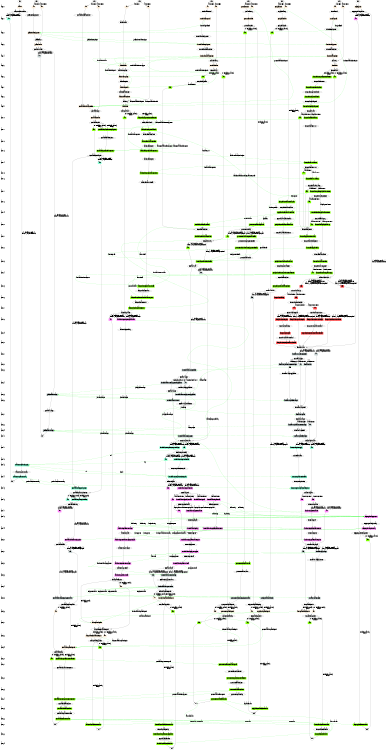 digraph state_graph {
	rankdir=TB;
	size="8,5;"
	layer_0 [shape=plaintext, label="layer 0"];
	layer_1 [shape=plaintext, label="layer 1"];
	layer_0 -> layer_1 [style=invis];
	layer_2 [shape=plaintext, label="layer 2"];
	layer_1 -> layer_2 [style=invis];
	layer_3 [shape=plaintext, label="layer 3"];
	layer_2 -> layer_3 [style=invis];
	layer_4 [shape=plaintext, label="layer 4"];
	layer_3 -> layer_4 [style=invis];
	layer_5 [shape=plaintext, label="layer 5"];
	layer_4 -> layer_5 [style=invis];
	layer_6 [shape=plaintext, label="layer 6"];
	layer_5 -> layer_6 [style=invis];
	layer_7 [shape=plaintext, label="layer 7"];
	layer_6 -> layer_7 [style=invis];
	layer_8 [shape=plaintext, label="layer 8"];
	layer_7 -> layer_8 [style=invis];
	layer_9 [shape=plaintext, label="layer 9"];
	layer_8 -> layer_9 [style=invis];
	layer_10 [shape=plaintext, label="layer 10"];
	layer_9 -> layer_10 [style=invis];
	layer_11 [shape=plaintext, label="layer 11"];
	layer_10 -> layer_11 [style=invis];
	layer_12 [shape=plaintext, label="layer 12"];
	layer_11 -> layer_12 [style=invis];
	layer_13 [shape=plaintext, label="layer 13"];
	layer_12 -> layer_13 [style=invis];
	layer_14 [shape=plaintext, label="layer 14"];
	layer_13 -> layer_14 [style=invis];
	layer_15 [shape=plaintext, label="layer 15"];
	layer_14 -> layer_15 [style=invis];
	layer_16 [shape=plaintext, label="layer 16"];
	layer_15 -> layer_16 [style=invis];
	layer_17 [shape=plaintext, label="layer 17"];
	layer_16 -> layer_17 [style=invis];
	layer_18 [shape=plaintext, label="layer 18"];
	layer_17 -> layer_18 [style=invis];
	layer_19 [shape=plaintext, label="layer 19"];
	layer_18 -> layer_19 [style=invis];
	layer_20 [shape=plaintext, label="layer 20"];
	layer_19 -> layer_20 [style=invis];
	layer_21 [shape=plaintext, label="layer 21"];
	layer_20 -> layer_21 [style=invis];
	layer_22 [shape=plaintext, label="layer 22"];
	layer_21 -> layer_22 [style=invis];
	layer_23 [shape=plaintext, label="layer 23"];
	layer_22 -> layer_23 [style=invis];
	layer_24 [shape=plaintext, label="layer 24"];
	layer_23 -> layer_24 [style=invis];
	layer_25 [shape=plaintext, label="layer 25"];
	layer_24 -> layer_25 [style=invis];
	layer_26 [shape=plaintext, label="layer 26"];
	layer_25 -> layer_26 [style=invis];
	layer_27 [shape=plaintext, label="layer 27"];
	layer_26 -> layer_27 [style=invis];
	layer_28 [shape=plaintext, label="layer 28"];
	layer_27 -> layer_28 [style=invis];
	layer_29 [shape=plaintext, label="layer 29"];
	layer_28 -> layer_29 [style=invis];
	layer_30 [shape=plaintext, label="layer 30"];
	layer_29 -> layer_30 [style=invis];
	layer_31 [shape=plaintext, label="layer 31"];
	layer_30 -> layer_31 [style=invis];
	layer_32 [shape=plaintext, label="layer 32"];
	layer_31 -> layer_32 [style=invis];
	layer_33 [shape=plaintext, label="layer 33"];
	layer_32 -> layer_33 [style=invis];
	layer_34 [shape=plaintext, label="layer 34"];
	layer_33 -> layer_34 [style=invis];
	layer_35 [shape=plaintext, label="layer 35"];
	layer_34 -> layer_35 [style=invis];
	layer_36 [shape=plaintext, label="layer 36"];
	layer_35 -> layer_36 [style=invis];
	layer_37 [shape=plaintext, label="layer 37"];
	layer_36 -> layer_37 [style=invis];
	layer_38 [shape=plaintext, label="layer 38"];
	layer_37 -> layer_38 [style=invis];
	layer_39 [shape=plaintext, label="layer 39"];
	layer_38 -> layer_39 [style=invis];
	layer_40 [shape=plaintext, label="layer 40"];
	layer_39 -> layer_40 [style=invis];
	layer_41 [shape=plaintext, label="layer 41"];
	layer_40 -> layer_41 [style=invis];
	layer_42 [shape=plaintext, label="layer 42"];
	layer_41 -> layer_42 [style=invis];
	layer_43 [shape=plaintext, label="layer 43"];
	layer_42 -> layer_43 [style=invis];
	layer_44 [shape=plaintext, label="layer 44"];
	layer_43 -> layer_44 [style=invis];
	layer_45 [shape=plaintext, label="layer 45"];
	layer_44 -> layer_45 [style=invis];
	layer_46 [shape=plaintext, label="layer 46"];
	layer_45 -> layer_46 [style=invis];
	layer_47 [shape=plaintext, label="layer 47"];
	layer_46 -> layer_47 [style=invis];
	layer_48 [shape=plaintext, label="layer 48"];
	layer_47 -> layer_48 [style=invis];
	layer_49 [shape=plaintext, label="layer 49"];
	layer_48 -> layer_49 [style=invis];
	layer_50 [shape=plaintext, label="layer 50"];
	layer_49 -> layer_50 [style=invis];
	layer_51 [shape=plaintext, label="layer 51"];
	layer_50 -> layer_51 [style=invis];
	layer_52 [shape=plaintext, label="layer 52"];
	layer_51 -> layer_52 [style=invis];
	layer_53 [shape=plaintext, label="layer 53"];
	layer_52 -> layer_53 [style=invis];
	layer_54 [shape=plaintext, label="layer 54"];
	layer_53 -> layer_54 [style=invis];
	layer_55 [shape=plaintext, label="layer 55"];
	layer_54 -> layer_55 [style=invis];
	layer_56 [shape=plaintext, label="layer 56"];
	layer_55 -> layer_56 [style=invis];
	layer_57 [shape=plaintext, label="layer 57"];
	layer_56 -> layer_57 [style=invis];
	layer_58 [shape=plaintext, label="layer 58"];
	layer_57 -> layer_58 [style=invis];
	layer_59 [shape=plaintext, label="layer 59"];
	layer_58 -> layer_59 [style=invis];
	layer_60 [shape=plaintext, label="layer 60"];
	layer_59 -> layer_60 [style=invis];
	layer_61 [shape=plaintext, label="layer 61"];
	layer_60 -> layer_61 [style=invis];
	layer_62 [shape=plaintext, label="layer 62"];
	layer_61 -> layer_62 [style=invis];
	layer_63 [shape=plaintext, label="layer 63"];
	layer_62 -> layer_63 [style=invis];
	layer_64 [shape=plaintext, label="layer 64"];
	layer_63 -> layer_64 [style=invis];
	layer_65 [shape=plaintext, label="layer 65"];
	layer_64 -> layer_65 [style=invis];
	layer_66 [shape=plaintext, label="layer 66"];
	layer_65 -> layer_66 [style=invis];
	layer_67 [shape=plaintext, label="layer 67"];
	layer_66 -> layer_67 [style=invis];
	layer_68 [shape=plaintext, label="layer 68"];
	layer_67 -> layer_68 [style=invis];
	layer_69 [shape=plaintext, label="layer 69"];
	layer_68 -> layer_69 [style=invis];
	
	/* States */
	firm_FirmHousingPrice [label = "FirmHousingPrice"]
	firm_FirmHousingSell [label = "FirmHousingSell"]
	firm_FirmHousingMarket [label = "FirmHousingMarket"]
	firm_FirmCreditCheckTaxRate [label = "FirmCreditCheckTaxRate"]
	firm_end [label = "end"]
	firm_FirmCreditInsolvencyCheck [label = "FirmCreditInsolvencyCheck"]
	firm_FirmCreditDividendPayments [label = "FirmCreditDividendPayments"]
	firm_FirmCreditBalanceSheet [label = "FirmCreditBalanceSheet"]
	firm_FirmCreditBankruptcy [label = "FirmCreditBankruptcy"]
	firm_FirmCreditLiquidityRecheck [label = "FirmCreditLiquidityRecheck"]
	firm_FirmCreditIlliquidityStatus [label = "FirmCreditIlliquidityStatus"]
	firm_FirmCreditLoanBorrow2 [label = "FirmCreditLoanBorrow2"]
	firm_FirmCreditLoanBorrow1 [label = "FirmCreditLoanBorrow1"]
	firm_FirmCreditPayments [label = "FirmCreditPayments"]
	firm_FirmCreditStatus [label = "FirmCreditStatus"]
	firm_FirmCreditLiquidityNeed [label = "FirmCreditLiquidityNeed"]
	firm_FirmCreditComputeDividends [label = "FirmCreditComputeDividends"]
	firm_FirmCreditInvestment [label = "FirmCreditInvestment"]
	firm_FirmConstructionLabourDemand [label = "FirmConstructionLabourDemand"]
	firm_FirmProductionLabourDemand [label = "FirmProductionLabourDemand"]
	firm_FirmProductionPlanning [label = "FirmProductionPlanning"]
	firm_FirmProductionConstructor [label = "FirmProductionConstructor"]
	firm_FirmProductionRegular [label = "FirmProductionRegular"]
	firm_FirmProductionRoleCheck [label = "FirmProductionRoleCheck"]
	firm_FirmProductionSkip [label = "FirmProductionSkip"]
	firm_FirmProductionStart [label = "FirmProductionStart"]
	firm_FirmLabourWageAdjustment [label = "FirmLabourWageAdjustment"]
	firm_FirmLabourPayWages [label = "FirmLabourPayWages"]
	firm_FirmLabourStage2End [label = "FirmLabourStage2End"]
	firm_FirmLabourStage2 [label = "FirmLabourStage2"]
	firm_FirmLabourStage1Application [label = "FirmLabourStage1Application"]
	firm_FirmLabourStage1End [label = "FirmLabourStage1End"]
	firm_FirmLabourStage1 [label = "FirmLabourStage1"]
	firm_FirmLabourStart [label = "FirmLabourStart"]
	firm_FirmConsumptionPrice [label = "FirmConsumptionPrice"]
	firm_FirmReceiveSales [label = "FirmReceiveSales"]
	firm_FirmHousingStart [label = "FirmHousingStart"]
	firm_FirmConsumptionStart [label = "FirmConsumptionStart"]
	firm_FirmCreditPolicyChecks [label = "FirmCreditPolicyChecks"]
	firm_FirmUpdateDeposits [label = "FirmUpdateDeposits"]
	firm_FirmCreditStart [label = "FirmCreditStart"]
	firm_FirmInitBalanceSheet [label = "FirmInitBalanceSheet"]
	firm_FirmInitEmployment [label = "FirmInitEmployment"]
	firm_FirmLoop [label = "FirmLoop"]
	firm_FirmInitPostId [label = "FirmInitPostId"]
	firm_start [label = "start"]
	household_HHHousingWriteOff [label = "HHHousingWriteOff"]
	household_HHHousingPayments [label = "HHHousingPayments"]
	household_HHHousingBargain [label = "HHHousingBargain"]
	household_HHHousingRevenue [label = "HHHousingRevenue"]
	household_HHHousingCheckWealth [label = "HHHousingCheckWealth"]
	household_HHHousingPrice [label = "HHHousingPrice"]
	household_HHHousingRole [label = "HHHousingRole"]
	household_HHCreditCheckTaxRate [label = "HHCreditCheckTaxRate"]
	household_HHCreditUpdateAnnuity [label = "HHCreditUpdateAnnuity"]
	household_end [label = "end"]
	household_HHCreditBalanceSheet [label = "HHCreditBalanceSheet"]
	household_HHCreditIsCapitalist [label = "HHCreditIsCapitalist"]
	household_HHCreditMonthly [label = "HHCreditMonthly"]
	household_HHLabourEmploymentStatus [label = "HHLabourEmploymentStatus"]
	household_HHLabourPayroll [label = "HHLabourPayroll"]
	household_HHLabourStage1Placement [label = "HHLabourStage1Placement"]
	household_HHLabourStage1Applications [label = "HHLabourStage1Applications"]
	household_HHLabourStage2 [label = "HHLabourStage2"]
	household_HHLabourStage1 [label = "HHLabourStage1"]
	household_HHLabourStart [label = "HHLabourStart"]
	household_HHConsumptionRecieveGoods [label = "HHConsumptionRecieveGoods"]
	household_HHHousingStart [label = "HHHousingStart"]
	household_HHConsumptionWeekly [label = "HHConsumptionWeekly"]
	household_HHConsumptionStart [label = "HHConsumptionStart"]
	household_HHCreditPolicyChecks [label = "HHCreditPolicyChecks"]
	household_HouseholdUpdateDeposits [label = "HouseholdUpdateDeposits"]
	household_HHCreditStart [label = "HHCreditStart"]
	household_HouseholdInitBalanceSheet [label = "HouseholdInitBalanceSheet"]
	household_HouseholdInitEmployment [label = "HouseholdInitEmployment"]
	household_HouseholdLoop [label = "HouseholdLoop"]
	household_HouseholdInitPostId [label = "HouseholdInitPostId"]
	household_start [label = "start"]
	equityfund_end [label = "end"]
	equityfund_EFCreditBalanceSheet [label = "EFCreditBalanceSheet"]
	equityfund_EFCreditIncomeStatement [label = "EFCreditIncomeStatement"]
	equityfund_EFCreditShareCollectionFirms [label = "EFCreditShareCollectionFirms"]
	equityfund_EFCreditShareCollectionBanks [label = "EFCreditShareCollectionBanks"]
	equityfund_EFCreditDistributeShares [label = "EFCreditDistributeShares"]
	equityfund_EFLabourMarket [label = "EFLabourMarket"]
	equityfund_EFCreditPolicyChecks [label = "EFCreditPolicyChecks"]
	equityfund_EquityFundUpdateDeposits [label = "EquityFundUpdateDeposits"]
	equityfund_EquityFundCredit [label = "EquityFundCredit"]
	equityfund_EquityFundLoop [label = "EquityFundLoop"]
	equityfund_start [label = "start"]
	bank_BankHousingWriteOff [label = "BankHousingWriteOff"]
	bank_BankHousingMortgages [label = "BankHousingMortgages"]
	bank_BankHousingSales [label = "BankHousingSales"]
	bank_BankHousingCrediting [label = "BankHousingCrediting"]
	bank_end [label = "end"]
	bank_BankCreditLoanInterests [label = "BankCreditLoanInterests"]
	bank_BankCreditNewEntrants [label = "BankCreditNewEntrants"]
	bank_BankCreditLoanWriteOffs [label = "BankCreditLoanWriteOffs"]
	bank_BankCreditRequest2 [label = "BankCreditRequest2"]
	bank_BankCreditRequest1 [label = "BankCreditRequest1"]
	bank_BankCreditBalanceSheet [label = "BankCreditBalanceSheet"]
	bank_BankCreditDividends [label = "BankCreditDividends"]
	bank_BankHousingMarket [label = "BankHousingMarket"]
	bank_BankCreditPolicyChecks [label = "BankCreditPolicyChecks"]
	bank_BankUpdateCentralbankDeposit [label = "BankUpdateCentralbankDeposit"]
	bank_BankUpdateDeposits [label = "BankUpdateDeposits"]
	bank_BankCreditStart [label = "BankCreditStart"]
	bank_BankInitBalanceSheet [label = "BankInitBalanceSheet"]
	bank_BankInitDeposits [label = "BankInitDeposits"]
	bank_BankInitMortgages [label = "BankInitMortgages"]
	bank_BankLoop [label = "BankLoop"]
	bank_BankInitLoans [label = "BankInitLoans"]
	bank_start [label = "start"]
	government_GovernmentUpdatePolicy [label = "GovernmentUpdatePolicy"]
	government_GovernmentBalanceSheet [label = "GovernmentBalanceSheet"]
	government_GovernmentIncomeStatement [label = "GovernmentIncomeStatement"]
	government_end [label = "end"]
	government_GovernmentLabourTax [label = "GovernmentLabourTax"]
	government_GovernmentUnemploymentBenefits [label = "GovernmentUnemploymentBenefits"]
	government_GovernmentMonthly [label = "GovernmentMonthly"]
	government_GovernmentLabourStatus [label = "GovernmentLabourStatus"]
	government_GovernmentFiscalPolicy [label = "GovernmentFiscalPolicy"]
	government_GovernmentUpdateDeposit [label = "GovernmentUpdateDeposit"]
	government_GovernmentCredit [label = "GovernmentCredit"]
	government_GovernmentLoop [label = "GovernmentLoop"]
	government_start [label = "start"]
	centralbank_CentralBankUpdateInterestRate [label = "CentralBankUpdateInterestRate"]
	centralbank_CentralBankBalanceSheet [label = "CentralBankBalanceSheet"]
	centralbank_CentralBankGovernmentRequests [label = "CentralBankGovernmentRequests"]
	centralbank_end [label = "end"]
	centralbank_CentralBankDebtRequests [label = "CentralBankDebtRequests"]
	centralbank_CentralBankLabour [label = "CentralBankLabour"]
	centralbank_CentralBankHousing [label = "CentralBankHousing"]
	centralbank_CentralBankConsumptionPrices [label = "CentralBankConsumptionPrices"]
	centralbank_CentralBankConsumption [label = "CentralBankConsumption"]
	centralbank_CentralBankPolicy [label = "CentralBankPolicy"]
	centralbank_CentralBankUpdateDeposits [label = "CentralBankUpdateDeposits"]
	centralbank_CentralBankCredit [label = "CentralBankCredit"]
	centralbank_CentralBankLoop [label = "CentralBankLoop"]
	centralbank_CentralBankInitBalanceSheet [label = "CentralBankInitBalanceSheet"]
	centralbank_start [label = "start"]
	jpoffice_JPOLabourStage2 [label = "JPOLabourStage2"]
	jpoffice_end [label = "end"]
	jpoffice_JPOLabourMarket [label = "JPOLabourMarket"]
	jpoffice_JPOfficeLoop [label = "JPOfficeLoop"]
	jpoffice_JPOfficeInitEmployment [label = "JPOfficeInitEmployment"]
	jpoffice_start [label = "start"]
	mall_MallConsumptionSummary [label = "MallConsumptionSummary"]
	mall_end [label = "end"]
	mall_MallConsumptionMarket [label = "MallConsumptionMarket"]
	mall_start [label = "start"]
	reagency_REAgencyHousingSummary [label = "REAgencyHousingSummary"]
	reagency_end [label = "end"]
	reagency_REAgencyCreditPolicyChecks [label = "REAgencyCreditPolicyChecks"]
	reagency_REAgencyHousingMarket [label = "REAgencyHousingMarket"]
	reagency_start [label = "start"]
	firm_idle_start_FirmInitPostId [label = "idle", shape = box,style=filled,color=antiquewhite];
	firm_idle_start_FirmLoop [label = "idle", shape = box,style=filled,color=antiquewhite];
	firm_firm_init_post_id_FirmInitPostId_FirmInitEmployment [label = "firm_init_post_id", shape = box,style=filled,color=antiquewhite];
	firm_firm_init_employment_FirmInitEmployment_FirmInitBalanceSheet [label = "firm_init_employment", shape = box,style=filled,color=antiquewhite];
	firm_firm_init_balancesheet_FirmInitBalanceSheet_FirmLoop [label = "firm_init_balancesheet", shape = box,style=filled,color=antiquewhite];
	firm_firm_iterate_FirmLoop_FirmCreditStart [label = "firm_iterate", shape = box,style=filled,color=antiquewhite];
	firm_idle_FirmUpdateDeposits_FirmCreditPolicyChecks [label = "idle", shape = box,style=filled,color=antiquewhite];
	firm_firm_update_bank_account_FirmUpdateDeposits_FirmCreditPolicyChecks [label = "firm_update_bank_account", shape = box,style=filled,color=antiquewhite];
	firm_idle_FirmConsumptionStart_FirmHousingStart [label = "idle", shape = box,style=filled,color=aquamarine];
	firm_firm_consumption_supply_FirmConsumptionStart_FirmReceiveSales [label = "firm_consumption_supply", shape = box,style=filled,color=aquamarine];
	firm_firm_consumption_receive_sales_FirmReceiveSales_FirmConsumptionPrice [label = "firm_consumption_receive_sales", shape = box,style=filled,color=aquamarine];
	firm_firm_consumption_update_market_price_FirmConsumptionPrice_FirmHousingStart [label = "firm_consumption_update_market_price", shape = box,style=filled,color=aquamarine];
	firm_idle_FirmLabourStart_FirmConsumptionStart [label = "idle", shape = box,style=filled,color=azure3];
	firm_firm_labour_workforce_needed_FirmLabourStart_FirmLabourStage1 [label = "firm_labour_workforce_needed", shape = box,style=filled,color=azure3];
	firm_idle_FirmLabourStage1_FirmLabourStage1End [label = "idle", shape = box,style=filled,color=azure3];
	firm_firm_labour_fire_FirmLabourStage1_FirmLabourStage1End [label = "firm_labour_fire", shape = box,style=filled,color=azure3];
	firm_firm_labour_job_announcement_stage1_FirmLabourStage1_FirmLabourStage1Application [label = "firm_labour_job_announcement_stage1", shape = box,style=filled,color=azure3];
	firm_firm_labour_job_offer_stage1_FirmLabourStage1Application_FirmLabourStage1End [label = "firm_labour_job_offer_stage1", shape = box,style=filled,color=azure3];
	firm_firm_labour_update_FirmLabourStage1End_FirmLabourStage2 [label = "firm_labour_update", shape = box,style=filled,color=azure3];
	firm_firm_labour_job_announcement_stage2_FirmLabourStage2_FirmLabourStage2End [label = "firm_labour_job_announcement_stage2", shape = box,style=filled,color=azure3];
	firm_idle_FirmLabourStage2_FirmConsumptionStart [label = "idle", shape = box,style=filled,color=azure3];
	firm_firm_labour_job_offer_stage2_FirmLabourStage2End_FirmConsumptionStart [label = "firm_labour_job_offer_stage2", shape = box,style=filled,color=azure3];
	firm_idle_FirmLabourPayWages_FirmUpdateDeposits [label = "idle", shape = box,style=filled,color=azure3];
	firm_firm_labour_pay_wages_FirmLabourPayWages_FirmLabourWageAdjustment [label = "firm_labour_pay_wages", shape = box,style=filled,color=azure3];
	firm_firm_labour_trace_wages_FirmLabourWageAdjustment_FirmUpdateDeposits [label = "firm_labour_trace_wages", shape = box,style=filled,color=azure3];
	firm_idle_FirmProductionStart_FirmLabourStart [label = "idle", shape = box,style=filled,color=brown1];
	firm_idle_FirmProductionStart_FirmProductionSkip [label = "idle", shape = box,style=filled,color=brown1];
	firm_firm_production_skip_FirmProductionSkip_FirmLabourStart [label = "firm_production_skip", shape = box,style=filled,color=brown1];
	firm_idle_FirmProductionSkip_FirmProductionRoleCheck [label = "idle", shape = box,style=filled,color=brown1];
	firm_idle_FirmProductionRoleCheck_FirmProductionRegular [label = "idle", shape = box,style=filled,color=brown1];
	firm_idle_FirmProductionRoleCheck_FirmProductionConstructor [label = "idle", shape = box,style=filled,color=brown1];
	firm_firm_production_produce_goods_FirmProductionRegular_FirmLabourStart [label = "firm_production_produce_goods", shape = box,style=filled,color=brown1];
	firm_firm_production_set_price_FirmProductionRegular_FirmProductionPlanning [label = "firm_production_set_price", shape = box,style=filled,color=brown1];
	firm_firm_production_plan_FirmProductionPlanning_FirmProductionLabourDemand [label = "firm_production_plan", shape = box,style=filled,color=brown1];
	firm_firm_production_compute_labour_demand_FirmProductionLabourDemand_FirmLabourStart [label = "firm_production_compute_labour_demand", shape = box,style=filled,color=brown1];
	firm_firm_production_construct_houses_FirmProductionConstructor_FirmLabourStart [label = "firm_production_construct_houses", shape = box,style=filled,color=brown1];
	firm_firm_production_construction_plan_FirmProductionConstructor_FirmConstructionLabourDemand [label = "firm_production_construction_plan", shape = box,style=filled,color=brown1];
	firm_firm_production_construction_labour_demand_FirmConstructionLabourDemand_FirmLabourStart [label = "firm_production_construction_labour_demand", shape = box,style=filled,color=brown1];
	firm_idle_FirmCreditStart_FirmProductionStart [label = "idle", shape = box,style=filled,color=chartreuse1];
	firm_firm_credit_compute_income_statement_FirmCreditStart_FirmCreditInvestment [label = "firm_credit_compute_income_statement", shape = box,style=filled,color=chartreuse1];
	firm_firm_credit_investment_decisions_FirmCreditInvestment_FirmCreditComputeDividends [label = "firm_credit_investment_decisions", shape = box,style=filled,color=chartreuse1];
	firm_firm_credit_compute_dividends_FirmCreditComputeDividends_FirmCreditLiquidityNeed [label = "firm_credit_compute_dividends", shape = box,style=filled,color=chartreuse1];
	firm_firm_credit_check_liquidity_need_FirmCreditLiquidityNeed_FirmCreditStatus [label = "firm_credit_check_liquidity_need", shape = box,style=filled,color=chartreuse1];
	firm_idle_FirmCreditStatus_FirmCreditPayments [label = "idle", shape = box,style=filled,color=chartreuse1];
	firm_firm_credit_demand_loans_1_FirmCreditStatus_FirmCreditLoanBorrow1 [label = "firm_credit_demand_loans_1", shape = box,style=filled,color=chartreuse1];
	firm_firm_credit_borrow_loans_1_FirmCreditLoanBorrow1_FirmCreditLoanBorrow2 [label = "firm_credit_borrow_loans_1", shape = box,style=filled,color=chartreuse1];
	firm_idle_FirmCreditLoanBorrow2_FirmCreditPayments [label = "idle", shape = box,style=filled,color=chartreuse1];
	firm_firm_credit_borrow_loans_2_FirmCreditLoanBorrow2_FirmCreditIlliquidityStatus [label = "firm_credit_borrow_loans_2", shape = box,style=filled,color=chartreuse1];
	firm_idle_FirmCreditIlliquidityStatus_FirmCreditPayments [label = "idle", shape = box,style=filled,color=chartreuse1];
	firm_firm_credit_request_equityfund_investment_FirmCreditIlliquidityStatus_FirmCreditLiquidityRecheck [label = "firm_credit_request_equityfund_investment", shape = box,style=filled,color=chartreuse1];
	firm_idle_FirmCreditLiquidityRecheck_FirmCreditPayments [label = "idle", shape = box,style=filled,color=chartreuse1];
	firm_firm_credit_check_equityfund_investment_FirmCreditLiquidityRecheck_FirmCreditBankruptcy [label = "firm_credit_check_equityfund_investment", shape = box,style=filled,color=chartreuse1];
	firm_idle_FirmCreditBankruptcy_FirmCreditPayments [label = "idle", shape = box,style=filled,color=chartreuse1];
	firm_firm_credit_illiquidity_bankrupt_FirmCreditBankruptcy_FirmCreditBalanceSheet [label = "firm_credit_illiquidity_bankrupt", shape = box,style=filled,color=chartreuse1];
	firm_firm_credit_pay_interest_on_loans_FirmCreditPayments_FirmCreditDividendPayments [label = "firm_credit_pay_interest_on_loans", shape = box,style=filled,color=chartreuse1];
	firm_firm_credit_pay_dividends_FirmCreditDividendPayments_FirmCreditBalanceSheet [label = "firm_credit_pay_dividends", shape = box,style=filled,color=chartreuse1];
	firm_firm_credit_do_balance_sheet_FirmCreditBalanceSheet_FirmCreditInsolvencyCheck [label = "firm_credit_do_balance_sheet", shape = box,style=filled,color=chartreuse1];
	firm_idle_FirmCreditInsolvencyCheck_FirmProductionStart [label = "idle", shape = box,style=filled,color=chartreuse1];
	firm_firm_credit_insolvency_bankruptcy_FirmCreditInsolvencyCheck_FirmProductionStart [label = "firm_credit_insolvency_bankruptcy", shape = box,style=filled,color=chartreuse1];
	firm_idle_FirmCreditPolicyChecks_end [label = "idle", shape = box,style=filled,color=chartreuse1];
	firm_firm_credit_check_interest_rate_FirmCreditPolicyChecks_FirmCreditCheckTaxRate [label = "firm_credit_check_interest_rate", shape = box,style=filled,color=chartreuse1];
	firm_firm_credit_check_tax_rate_FirmCreditCheckTaxRate_end [label = "firm_credit_check_tax_rate", shape = box,style=filled,color=chartreuse1];
	firm_idle_FirmHousingStart_FirmLabourPayWages [label = "idle", shape = box,style=filled,color=orchid1];
	firm_idle_FirmHousingStart_FirmHousingMarket [label = "idle", shape = box,style=filled,color=orchid1];
	firm_idle_FirmHousingMarket_FirmLabourPayWages [label = "idle", shape = box,style=filled,color=orchid1];
	firm_firm_housing_enter_market_FirmHousingMarket_FirmHousingSell [label = "firm_housing_enter_market", shape = box,style=filled,color=orchid1];
	firm_firm_housing_collect_sale_revenues_FirmHousingSell_FirmHousingPrice [label = "firm_housing_collect_sale_revenues", shape = box,style=filled,color=orchid1];
	firm_firm_housing_update_market_price_FirmHousingPrice_FirmLabourPayWages [label = "firm_housing_update_market_price", shape = box,style=filled,color=orchid1];
	household_idle_start_HouseholdInitPostId [label = "idle", shape = box,style=filled,color=antiquewhite];
	household_idle_start_HouseholdLoop [label = "idle", shape = box,style=filled,color=antiquewhite];
	household_household_init_post_id_HouseholdInitPostId_HouseholdInitEmployment [label = "household_init_post_id", shape = box,style=filled,color=antiquewhite];
	household_household_init_employment_HouseholdInitEmployment_HouseholdInitBalanceSheet [label = "household_init_employment", shape = box,style=filled,color=antiquewhite];
	household_household_init_balancesheet_HouseholdInitBalanceSheet_HouseholdLoop [label = "household_init_balancesheet", shape = box,style=filled,color=antiquewhite];
	household_household_iterate_HouseholdLoop_HHCreditStart [label = "household_iterate", shape = box,style=filled,color=antiquewhite];
	household_idle_HouseholdUpdateDeposits_HHCreditPolicyChecks [label = "idle", shape = box,style=filled,color=antiquewhite];
	household_household_update_bank_account_HouseholdUpdateDeposits_HHCreditPolicyChecks [label = "household_update_bank_account", shape = box,style=filled,color=antiquewhite];
	household_idle_HHConsumptionStart_HHConsumptionWeekly [label = "idle", shape = box,style=filled,color=aquamarine];
	household_household_consumption_compute_budget_HHConsumptionStart_HHConsumptionWeekly [label = "household_consumption_compute_budget", shape = box,style=filled,color=aquamarine];
	household_idle_HHConsumptionWeekly_HHHousingStart [label = "idle", shape = box,style=filled,color=aquamarine];
	household_household_consumption_demand_HHConsumptionWeekly_HHConsumptionRecieveGoods [label = "household_consumption_demand", shape = box,style=filled,color=aquamarine];
	household_household_consumption_recieve_goods_HHConsumptionRecieveGoods_HHHousingStart [label = "household_consumption_recieve_goods", shape = box,style=filled,color=aquamarine];
	household_idle_HHLabourStart_HHConsumptionStart [label = "idle", shape = box,style=filled,color=azure3];
	household_household_labour_check_fired_HHLabourStart_HHLabourStage1 [label = "household_labour_check_fired", shape = box,style=filled,color=azure3];
	household_household_labour_reemployment_application_HHLabourStage1_HHLabourStage2 [label = "household_labour_reemployment_application", shape = box,style=filled,color=azure3];
	household_idle_HHLabourStage1_HHLabourStage1Applications [label = "idle", shape = box,style=filled,color=azure3];
	household_household_labour_turnover_HHLabourStage2_HHConsumptionStart [label = "household_labour_turnover", shape = box,style=filled,color=azure3];
	household_household_labour_employment_application_HHLabourStage1Applications_HHLabourStage1Placement [label = "household_labour_employment_application", shape = box,style=filled,color=azure3];
	household_household_labour_employment_HHLabourStage1Placement_HHConsumptionStart [label = "household_labour_employment", shape = box,style=filled,color=azure3];
	household_idle_HHLabourPayroll_HouseholdUpdateDeposits [label = "idle", shape = box,style=filled,color=azure3];
	household_household_labour_receive_wage_HHLabourPayroll_HHLabourEmploymentStatus [label = "household_labour_receive_wage", shape = box,style=filled,color=azure3];
	household_household_labour_report_status_HHLabourEmploymentStatus_HouseholdUpdateDeposits [label = "household_labour_report_status", shape = box,style=filled,color=azure3];
	household_idle_HHCreditStart_HHCreditMonthly [label = "idle", shape = box,style=filled,color=chartreuse1];
	household_idle_HHCreditStart_HHCreditIsCapitalist [label = "idle", shape = box,style=filled,color=chartreuse1];
	household_idle_HHCreditIsCapitalist_HHCreditBalanceSheet [label = "idle", shape = box,style=filled,color=chartreuse1];
	household_household_credit_collect_shares_HHCreditIsCapitalist_HHCreditBalanceSheet [label = "household_credit_collect_shares", shape = box,style=filled,color=chartreuse1];
	household_household_credit_do_balance_sheet_HHCreditBalanceSheet_HHCreditMonthly [label = "household_credit_do_balance_sheet", shape = box,style=filled,color=chartreuse1];
	household_idle_HHCreditMonthly_HHLabourStart [label = "idle", shape = box,style=filled,color=chartreuse1];
	household_household_credit_collect_benefits_HHCreditMonthly_HHLabourStart [label = "household_credit_collect_benefits", shape = box,style=filled,color=chartreuse1];
	household_idle_HHCreditPolicyChecks_end [label = "idle", shape = box,style=filled,color=chartreuse1];
	household_household_credit_check_interest_rate_HHCreditPolicyChecks_HHCreditUpdateAnnuity [label = "household_credit_check_interest_rate", shape = box,style=filled,color=chartreuse1];
	household_household_credit_update_mortgage_rates_HHCreditUpdateAnnuity_HHCreditCheckTaxRate [label = "household_credit_update_mortgage_rates", shape = box,style=filled,color=chartreuse1];
	household_household_credit_check_tax_rate_HHCreditCheckTaxRate_end [label = "household_credit_check_tax_rate", shape = box,style=filled,color=chartreuse1];
	household_idle_HHHousingStart_HHLabourPayroll [label = "idle", shape = box,style=filled,color=orchid1];
	household_household_housing_market_role_HHHousingStart_HHHousingRole [label = "household_housing_market_role", shape = box,style=filled,color=orchid1];
	household_idle_HHHousingRole_HHHousingPrice [label = "idle", shape = box,style=filled,color=orchid1];
	household_household_housing_check_wealth_HHHousingRole_HHHousingCheckWealth [label = "household_housing_check_wealth", shape = box,style=filled,color=orchid1];
	household_household_housing_sell_HHHousingRole_HHHousingRevenue [label = "household_housing_sell", shape = box,style=filled,color=orchid1];
	household_household_housing_fire_sell_HHHousingRole_HHHousingRevenue [label = "household_housing_fire_sell", shape = box,style=filled,color=orchid1];
	household_household_housing_collect_sale_revenue_HHHousingRevenue_HHHousingPrice [label = "household_housing_collect_sale_revenue", shape = box,style=filled,color=orchid1];
	household_idle_HHHousingCheckWealth_HHHousingPrice [label = "idle", shape = box,style=filled,color=orchid1];
	household_household_housing_enter_market_HHHousingCheckWealth_HHHousingBargain [label = "household_housing_enter_market", shape = box,style=filled,color=orchid1];
	household_household_housing_buy_HHHousingBargain_HHHousingPrice [label = "household_housing_buy", shape = box,style=filled,color=orchid1];
	household_household_housing_update_market_price_HHHousingPrice_HHHousingPayments [label = "household_housing_update_market_price", shape = box,style=filled,color=orchid1];
	household_household_housing_pay_mortgages_HHHousingPayments_HHHousingWriteOff [label = "household_housing_pay_mortgages", shape = box,style=filled,color=orchid1];
	household_household_housing_debt_writeoff_HHHousingWriteOff_HHLabourPayroll [label = "household_housing_debt_writeoff", shape = box,style=filled,color=orchid1];
	equityfund_equityfund_init_start_EquityFundLoop [label = "equityfund_init", shape = box,style=filled,color=antiquewhite];
	equityfund_idle_start_EquityFundLoop [label = "idle", shape = box,style=filled,color=antiquewhite];
	equityfund_equityfund_iterate_EquityFundLoop_EquityFundCredit [label = "equityfund_iterate", shape = box,style=filled,color=antiquewhite];
	equityfund_equityfund_update_deposit_EquityFundUpdateDeposits_EFCreditPolicyChecks [label = "equityfund_update_deposit", shape = box,style=filled,color=antiquewhite];
	equityfund_idle_EquityFundUpdateDeposits_EFCreditPolicyChecks [label = "idle", shape = box,style=filled,color=antiquewhite];
	equityfund_idle_EFLabourMarket_EquityFundUpdateDeposits [label = "idle", shape = box,style=filled,color=azure3];
	equityfund_equityfund_audit_dividends_EFLabourMarket_EquityFundUpdateDeposits [label = "equityfund_audit_dividends", shape = box,style=filled,color=azure3];
	equityfund_idle_EquityFundCredit_EFLabourMarket [label = "idle", shape = box,style=filled,color=chartreuse1];
	equityfund_equityfund_credit_invest_illiquids_EquityFundCredit_EFCreditDistributeShares [label = "equityfund_credit_invest_illiquids", shape = box,style=filled,color=chartreuse1];
	equityfund_equityfund_credit_distribute_shares_EFCreditDistributeShares_EFCreditShareCollectionBanks [label = "equityfund_credit_distribute_shares", shape = box,style=filled,color=chartreuse1];
	equityfund_equityfund_credit_collect_bank_shares_EFCreditShareCollectionBanks_EFCreditShareCollectionFirms [label = "equityfund_credit_collect_bank_shares", shape = box,style=filled,color=chartreuse1];
	equityfund_equityfund_credit_collect_firm_shares_EFCreditShareCollectionFirms_EFCreditIncomeStatement [label = "equityfund_credit_collect_firm_shares", shape = box,style=filled,color=chartreuse1];
	equityfund_equityfund_credit_compute_income_statement_EFCreditIncomeStatement_EFCreditBalanceSheet [label = "equityfund_credit_compute_income_statement", shape = box,style=filled,color=chartreuse1];
	equityfund_equityfund_credit_do_balance_sheet_EFCreditBalanceSheet_EFLabourMarket [label = "equityfund_credit_do_balance_sheet", shape = box,style=filled,color=chartreuse1];
	equityfund_idle_EFCreditPolicyChecks_end [label = "idle", shape = box,style=filled,color=chartreuse1];
	equityfund_equityfund_credit_check_tax_rate_EFCreditPolicyChecks_end [label = "equityfund_credit_check_tax_rate", shape = box,style=filled,color=chartreuse1];
	bank_idle_start_BankInitLoans [label = "idle", shape = box,style=filled,color=antiquewhite];
	bank_idle_start_BankLoop [label = "idle", shape = box,style=filled,color=antiquewhite];
	bank_bank_init_loans_BankInitLoans_BankInitMortgages [label = "bank_init_loans", shape = box,style=filled,color=antiquewhite];
	bank_bank_init_mortgages_BankInitMortgages_BankInitDeposits [label = "bank_init_mortgages", shape = box,style=filled,color=antiquewhite];
	bank_bank_init_deposits_BankInitDeposits_BankInitBalanceSheet [label = "bank_init_deposits", shape = box,style=filled,color=antiquewhite];
	bank_bank_init_balancesheet_BankInitBalanceSheet_BankLoop [label = "bank_init_balancesheet", shape = box,style=filled,color=antiquewhite];
	bank_bank_iterate_BankLoop_BankCreditStart [label = "bank_iterate", shape = box,style=filled,color=antiquewhite];
	bank_idle_BankUpdateDeposits_BankUpdateCentralbankDeposit [label = "idle", shape = box,style=filled,color=antiquewhite];
	bank_bank_update_deposits_BankUpdateDeposits_BankUpdateCentralbankDeposit [label = "bank_update_deposits", shape = box,style=filled,color=antiquewhite];
	bank_bank_update_centralbank_deposit_BankUpdateCentralbankDeposit_BankCreditPolicyChecks [label = "bank_update_centralbank_deposit", shape = box,style=filled,color=antiquewhite];
	bank_idle_BankUpdateCentralbankDeposit_BankCreditPolicyChecks [label = "idle", shape = box,style=filled,color=antiquewhite];
	bank_idle_BankCreditStart_BankHousingMarket [label = "idle", shape = box,style=filled,color=chartreuse1];
	bank_bank_credit_compute_income_statement_BankCreditStart_BankCreditDividends [label = "bank_credit_compute_income_statement", shape = box,style=filled,color=chartreuse1];
	bank_bank_credit_compute_dividends_BankCreditDividends_BankCreditBalanceSheet [label = "bank_credit_compute_dividends", shape = box,style=filled,color=chartreuse1];
	bank_bank_credit_do_balance_sheet_BankCreditBalanceSheet_BankCreditRequest1 [label = "bank_credit_do_balance_sheet", shape = box,style=filled,color=chartreuse1];
	bank_bank_credit_process_loan_requests_1_BankCreditRequest1_BankCreditRequest2 [label = "bank_credit_process_loan_requests_1", shape = box,style=filled,color=chartreuse1];
	bank_bank_credit_process_loan_requests_2_BankCreditRequest2_BankCreditLoanWriteOffs [label = "bank_credit_process_loan_requests_2", shape = box,style=filled,color=chartreuse1];
	bank_bank_credit_recieve_loan_writeoffs_BankCreditLoanWriteOffs_BankCreditNewEntrants [label = "bank_credit_recieve_loan_writeoffs", shape = box,style=filled,color=chartreuse1];
	bank_bank_credit_recieve_new_entrant_loan_requests_BankCreditNewEntrants_BankCreditLoanInterests [label = "bank_credit_recieve_new_entrant_loan_requests", shape = box,style=filled,color=chartreuse1];
	bank_bank_credit_collect_loan_interests_BankCreditLoanInterests_BankHousingMarket [label = "bank_credit_collect_loan_interests", shape = box,style=filled,color=chartreuse1];
	bank_idle_BankCreditPolicyChecks_end [label = "idle", shape = box,style=filled,color=chartreuse1];
	bank_bank_credit_check_interest_rate_BankCreditPolicyChecks_end [label = "bank_credit_check_interest_rate", shape = box,style=filled,color=chartreuse1];
	bank_idle_BankHousingMarket_BankUpdateDeposits [label = "idle", shape = box,style=filled,color=orchid1];
	bank_bank_housing_compute_capital_status_BankHousingMarket_BankHousingCrediting [label = "bank_housing_compute_capital_status", shape = box,style=filled,color=orchid1];
	bank_bank_housing_deliver_mortages_BankHousingCrediting_BankHousingSales [label = "bank_housing_deliver_mortages", shape = box,style=filled,color=orchid1];
	bank_bank_housing_recieve_mortgage_principals_BankHousingSales_BankHousingMortgages [label = "bank_housing_recieve_mortgage_principals", shape = box,style=filled,color=orchid1];
	bank_bank_housing_recieve_mortgages_BankHousingMortgages_BankHousingWriteOff [label = "bank_housing_recieve_mortgages", shape = box,style=filled,color=orchid1];
	bank_bank_housing_debt_writeoff_BankHousingWriteOff_BankUpdateDeposits [label = "bank_housing_debt_writeoff", shape = box,style=filled,color=orchid1];
	government_government_init_start_GovernmentLoop [label = "government_init", shape = box,style=filled,color=antiquewhite];
	government_idle_start_GovernmentLoop [label = "idle", shape = box,style=filled,color=antiquewhite];
	government_government_iterate_GovernmentLoop_GovernmentCredit [label = "government_iterate", shape = box,style=filled,color=antiquewhite];
	government_government_update_deposit_GovernmentUpdateDeposit_GovernmentFiscalPolicy [label = "government_update_deposit", shape = box,style=filled,color=antiquewhite];
	government_idle_GovernmentUpdateDeposit_GovernmentFiscalPolicy [label = "idle", shape = box,style=filled,color=antiquewhite];
	government_government_trace_unemployment_status_GovernmentLabourStatus_GovernmentUpdateDeposit [label = "government_trace_unemployment_status", shape = box,style=filled,color=azure3];
	government_idle_GovernmentCredit_GovernmentMonthly [label = "idle", shape = box,style=filled,color=chartreuse1];
	government_government_collect_capital_tax_GovernmentCredit_GovernmentMonthly [label = "government_collect_capital_tax", shape = box,style=filled,color=chartreuse1];
	government_idle_GovernmentMonthly_GovernmentUpdateDeposit [label = "idle", shape = box,style=filled,color=chartreuse1];
	government_government_distribute_general_benefits_GovernmentMonthly_GovernmentUnemploymentBenefits [label = "government_distribute_general_benefits", shape = box,style=filled,color=chartreuse1];
	government_government_distribute_unemployment_benefits_GovernmentUnemploymentBenefits_GovernmentLabourTax [label = "government_distribute_unemployment_benefits", shape = box,style=filled,color=chartreuse1];
	government_government_collect_labour_tax_GovernmentLabourTax_GovernmentLabourStatus [label = "government_collect_labour_tax", shape = box,style=filled,color=chartreuse1];
	government_idle_GovernmentFiscalPolicy_end [label = "idle", shape = box,style=filled,color=chartreuse1];
	government_government_collect_centralbank_profit_GovernmentFiscalPolicy_GovernmentIncomeStatement [label = "government_collect_centralbank_profit", shape = box,style=filled,color=chartreuse1];
	government_government_compute_income_statement_GovernmentIncomeStatement_GovernmentBalanceSheet [label = "government_compute_income_statement", shape = box,style=filled,color=chartreuse1];
	government_government_do_balance_sheet_GovernmentBalanceSheet_GovernmentUpdatePolicy [label = "government_do_balance_sheet", shape = box,style=filled,color=chartreuse1];
	government_government_update_fiscal_policy_GovernmentUpdatePolicy_end [label = "government_update_fiscal_policy", shape = box,style=filled,color=chartreuse1];
	centralbank_idle_start_CentralBankInitBalanceSheet [label = "idle", shape = box,style=filled,color=antiquewhite];
	centralbank_idle_start_CentralBankLoop [label = "idle", shape = box,style=filled,color=antiquewhite];
	centralbank_centralbank_init_balancesheet_CentralBankInitBalanceSheet_CentralBankLoop [label = "centralbank_init_balancesheet", shape = box,style=filled,color=antiquewhite];
	centralbank_centralbank_iterate_CentralBankLoop_CentralBankCredit [label = "centralbank_iterate", shape = box,style=filled,color=antiquewhite];
	centralbank_centralbank_update_deposits_CentralBankUpdateDeposits_CentralBankPolicy [label = "centralbank_update_deposits", shape = box,style=filled,color=antiquewhite];
	centralbank_idle_CentralBankUpdateDeposits_CentralBankPolicy [label = "idle", shape = box,style=filled,color=antiquewhite];
	centralbank_idle_CentralBankConsumption_CentralBankConsumptionPrices [label = "idle", shape = box,style=filled,color=aquamarine];
	centralbank_centralbank_trace_goods_prices_CentralBankConsumption_CentralBankConsumptionPrices [label = "centralbank_trace_goods_prices", shape = box,style=filled,color=aquamarine];
	centralbank_idle_CentralBankConsumptionPrices_CentralBankHousing [label = "idle", shape = box,style=filled,color=aquamarine];
	centralbank_centralbank_update_price_indices_CentralBankConsumptionPrices_CentralBankHousing [label = "centralbank_update_price_indices", shape = box,style=filled,color=aquamarine];
	centralbank_idle_CentralBankLabour_CentralBankUpdateDeposits [label = "idle", shape = box,style=filled,color=azure3];
	centralbank_centralbank_trace_unemployment_status_CentralBankLabour_CentralBankUpdateDeposits [label = "centralbank_trace_unemployment_status", shape = box,style=filled,color=azure3];
	centralbank_idle_CentralBankCredit_CentralBankConsumption [label = "idle", shape = box,style=filled,color=chartreuse1];
	centralbank_centralbank_collect_interest_payments_CentralBankCredit_CentralBankDebtRequests [label = "centralbank_collect_interest_payments", shape = box,style=filled,color=chartreuse1];
	centralbank_centralbank_process_debt_requests_CentralBankDebtRequests_CentralBankConsumption [label = "centralbank_process_debt_requests", shape = box,style=filled,color=chartreuse1];
	centralbank_idle_CentralBankPolicy_end [label = "idle", shape = box,style=filled,color=chartreuse1];
	centralbank_centralbank_compute_income_statement_CentralBankPolicy_CentralBankGovernmentRequests [label = "centralbank_compute_income_statement", shape = box,style=filled,color=chartreuse1];
	centralbank_centralbank_process_government_requests_CentralBankGovernmentRequests_CentralBankBalanceSheet [label = "centralbank_process_government_requests", shape = box,style=filled,color=chartreuse1];
	centralbank_centralbank_do_balance_sheet_CentralBankBalanceSheet_CentralBankUpdateInterestRate [label = "centralbank_do_balance_sheet", shape = box,style=filled,color=chartreuse1];
	centralbank_centralbank_set_interest_rate_CentralBankUpdateInterestRate_end [label = "centralbank_set_interest_rate", shape = box,style=filled,color=chartreuse1];
	centralbank_idle_CentralBankHousing_CentralBankLabour [label = "idle", shape = box,style=filled,color=orchid1];
	centralbank_centralbank_trace_housing_prices_CentralBankHousing_CentralBankLabour [label = "centralbank_trace_housing_prices", shape = box,style=filled,color=orchid1];
	jpoffice_idle_start_JPOfficeInitEmployment [label = "idle", shape = box,style=filled,color=antiquewhite];
	jpoffice_idle_start_JPOfficeLoop [label = "idle", shape = box,style=filled,color=antiquewhite];
	jpoffice_jpoffice_init_employment_JPOfficeInitEmployment_JPOfficeLoop [label = "jpoffice_init_employment", shape = box,style=filled,color=antiquewhite];
	jpoffice_jpoffice_iterate_JPOfficeLoop_JPOLabourMarket [label = "jpoffice_iterate", shape = box,style=filled,color=antiquewhite];
	jpoffice_idle_JPOLabourMarket_end [label = "idle", shape = box,style=filled,color=azure3];
	jpoffice_jpoffice_labour_stage1_JPOLabourMarket_JPOLabourStage2 [label = "jpoffice_labour_stage1", shape = box,style=filled,color=azure3];
	jpoffice_jpoffice_labour_stage2_JPOLabourStage2_end [label = "jpoffice_labour_stage2", shape = box,style=filled,color=azure3];
	mall_mall_init_start_MallConsumptionMarket [label = "mall_init", shape = box,style=filled,color=antiquewhite];
	mall_idle_MallConsumptionMarket_end [label = "idle", shape = box,style=filled,color=aquamarine];
	mall_mall_consumption_shopping_MallConsumptionMarket_MallConsumptionSummary [label = "mall_consumption_shopping", shape = box,style=filled,color=aquamarine];
	mall_mall_consumption_summary_MallConsumptionSummary_end [label = "mall_consumption_summary", shape = box,style=filled,color=aquamarine];
	reagency_reagency_init_start_REAgencyHousingMarket [label = "reagency_init", shape = box,style=filled,color=antiquewhite];
	reagency_idle_REAgencyCreditPolicyChecks_end [label = "idle", shape = box,style=filled,color=chartreuse1];
	reagency_reagency_check_interest_rate_REAgencyCreditPolicyChecks_end [label = "reagency_check_interest_rate", shape = box,style=filled,color=chartreuse1];
	reagency_idle_REAgencyHousingMarket_REAgencyCreditPolicyChecks [label = "idle", shape = box,style=filled,color=orchid1];
	reagency_reagency_housing_process_REAgencyHousingMarket_REAgencyHousingSummary [label = "reagency_housing_process", shape = box,style=filled,color=orchid1];
	reagency_reagency_housing_summary_REAgencyHousingSummary_REAgencyCreditPolicyChecks [label = "reagency_housing_summary", shape = box,style=filled,color=orchid1];
	
	/* Transitions */
	firm_start -> firm_idle_start_FirmInitPostId [ label = "a.it_no EQ 0"];
	firm_idle_start_FirmInitPostId -> firm_FirmInitPostId;
	firm_start -> firm_idle_start_FirmLoop [ label = "a.it_no NEQ 0"];
	firm_idle_start_FirmLoop -> firm_FirmLoop;
	firm_FirmInitPostId -> firm_firm_init_post_id_FirmInitPostId_FirmInitEmployment;
	firm_firm_init_post_id_FirmInitPostId_FirmInitEmployment -> firm_FirmInitEmployment;
	firm_FirmInitEmployment -> firm_firm_init_employment_FirmInitEmployment_FirmInitBalanceSheet;
	firm_firm_init_employment_FirmInitEmployment_FirmInitBalanceSheet -> firm_FirmInitBalanceSheet;
	firm_FirmInitBalanceSheet -> firm_firm_init_balancesheet_FirmInitBalanceSheet_FirmLoop;
	firm_firm_init_balancesheet_FirmInitBalanceSheet_FirmLoop -> firm_FirmLoop;
	firm_FirmLoop -> firm_firm_iterate_FirmLoop_FirmCreditStart;
	firm_firm_iterate_FirmLoop_FirmCreditStart -> firm_FirmCreditStart;
	firm_FirmUpdateDeposits -> firm_idle_FirmUpdateDeposits_FirmCreditPolicyChecks [ label = "not ( Periodicity: monthly\nPhase: 0 )"];
	firm_idle_FirmUpdateDeposits_FirmCreditPolicyChecks -> firm_FirmCreditPolicyChecks;
	firm_FirmUpdateDeposits -> firm_firm_update_bank_account_FirmUpdateDeposits_FirmCreditPolicyChecks [ label = "Periodicity: monthly\nPhase: 0"];
	firm_firm_update_bank_account_FirmUpdateDeposits_FirmCreditPolicyChecks -> firm_FirmCreditPolicyChecks;
	firm_FirmConsumptionStart -> firm_idle_FirmConsumptionStart_FirmHousingStart [ label = "not ( Periodicity: weekly\nPhase: a->day_of_week_to_act )"];
	firm_idle_FirmConsumptionStart_FirmHousingStart -> firm_FirmHousingStart;
	firm_FirmConsumptionStart -> firm_firm_consumption_supply_FirmConsumptionStart_FirmReceiveSales [ label = "Periodicity: weekly\nPhase: a->day_of_week_to_act"];
	firm_firm_consumption_supply_FirmConsumptionStart_FirmReceiveSales -> firm_FirmReceiveSales;
	firm_FirmReceiveSales -> firm_firm_consumption_receive_sales_FirmReceiveSales_FirmConsumptionPrice;
	firm_firm_consumption_receive_sales_FirmReceiveSales_FirmConsumptionPrice -> firm_FirmConsumptionPrice;
	firm_FirmConsumptionPrice -> firm_firm_consumption_update_market_price_FirmConsumptionPrice_FirmHousingStart;
	firm_firm_consumption_update_market_price_FirmConsumptionPrice_FirmHousingStart -> firm_FirmHousingStart;
	firm_FirmLabourStart -> firm_idle_FirmLabourStart_FirmConsumptionStart [ label = "not ( Periodicity: monthly\nPhase: a->day_of_month_to_act )"];
	firm_idle_FirmLabourStart_FirmConsumptionStart -> firm_FirmConsumptionStart;
	firm_FirmLabourStart -> firm_firm_labour_workforce_needed_FirmLabourStart_FirmLabourStage1 [ label = "Periodicity: monthly\nPhase: a->day_of_month_to_act"];
	firm_firm_labour_workforce_needed_FirmLabourStart_FirmLabourStage1 -> firm_FirmLabourStage1;
	firm_FirmLabourStage1 -> firm_idle_FirmLabourStage1_FirmLabourStage1End [ label = "a.vacancies EQ 0"];
	firm_idle_FirmLabourStage1_FirmLabourStage1End -> firm_FirmLabourStage1End;
	firm_FirmLabourStage1 -> firm_firm_labour_fire_FirmLabourStage1_FirmLabourStage1End [ label = "a.vacancies LT 0"];
	firm_firm_labour_fire_FirmLabourStage1_FirmLabourStage1End -> firm_FirmLabourStage1End;
	firm_FirmLabourStage1 -> firm_firm_labour_job_announcement_stage1_FirmLabourStage1_FirmLabourStage1Application [ label = "a.vacancies GT 0"];
	firm_firm_labour_job_announcement_stage1_FirmLabourStage1_FirmLabourStage1Application -> firm_FirmLabourStage1Application;
	firm_FirmLabourStage1Application -> firm_firm_labour_job_offer_stage1_FirmLabourStage1Application_FirmLabourStage1End;
	firm_firm_labour_job_offer_stage1_FirmLabourStage1Application_FirmLabourStage1End -> firm_FirmLabourStage1End;
	firm_FirmLabourStage1End -> firm_firm_labour_update_FirmLabourStage1End_FirmLabourStage2;
	firm_firm_labour_update_FirmLabourStage1End_FirmLabourStage2 -> firm_FirmLabourStage2;
	firm_FirmLabourStage2 -> firm_firm_labour_job_announcement_stage2_FirmLabourStage2_FirmLabourStage2End [ label = "a.vacancies GEQ 1"];
	firm_firm_labour_job_announcement_stage2_FirmLabourStage2_FirmLabourStage2End -> firm_FirmLabourStage2End;
	firm_FirmLabourStage2 -> firm_idle_FirmLabourStage2_FirmConsumptionStart [ label = "a.vacancies LT 1"];
	firm_idle_FirmLabourStage2_FirmConsumptionStart -> firm_FirmConsumptionStart;
	firm_FirmLabourStage2End -> firm_firm_labour_job_offer_stage2_FirmLabourStage2End_FirmConsumptionStart;
	firm_firm_labour_job_offer_stage2_FirmLabourStage2End_FirmConsumptionStart -> firm_FirmConsumptionStart;
	firm_FirmLabourPayWages -> firm_idle_FirmLabourPayWages_FirmUpdateDeposits [ label = "not ( Periodicity: monthly\nPhase: a->day_of_month_wages_paid )"];
	firm_idle_FirmLabourPayWages_FirmUpdateDeposits -> firm_FirmUpdateDeposits;
	firm_FirmLabourPayWages -> firm_firm_labour_pay_wages_FirmLabourPayWages_FirmLabourWageAdjustment [ label = "Periodicity: monthly\nPhase: a->day_of_month_wages_paid"];
	firm_firm_labour_pay_wages_FirmLabourPayWages_FirmLabourWageAdjustment -> firm_FirmLabourWageAdjustment;
	firm_FirmLabourWageAdjustment -> firm_firm_labour_trace_wages_FirmLabourWageAdjustment_FirmUpdateDeposits;
	firm_firm_labour_trace_wages_FirmLabourWageAdjustment_FirmUpdateDeposits -> firm_FirmUpdateDeposits;
	firm_FirmProductionStart -> firm_idle_FirmProductionStart_FirmLabourStart [ label = "not ( Periodicity: monthly\nPhase: a->day_of_month_to_act OR\nPeriodicity: monthly\nPhase: a->day_of_month_production_completed )"];
	firm_idle_FirmProductionStart_FirmLabourStart -> firm_FirmLabourStart;
	firm_FirmProductionStart -> firm_idle_FirmProductionStart_FirmProductionSkip [ label = "Periodicity: monthly\nPhase: a->day_of_month_to_act OR\nPeriodicity: monthly\nPhase: a->day_of_month_production_completed"];
	firm_idle_FirmProductionStart_FirmProductionSkip -> firm_FirmProductionSkip;
	firm_FirmProductionSkip -> firm_firm_production_skip_FirmProductionSkip_FirmLabourStart [ label = "a.isinsolvent EQ 1"];
	firm_firm_production_skip_FirmProductionSkip_FirmLabourStart -> firm_FirmLabourStart;
	firm_FirmProductionSkip -> firm_idle_FirmProductionSkip_FirmProductionRoleCheck [ label = "a.isinsolvent NEQ 1"];
	firm_idle_FirmProductionSkip_FirmProductionRoleCheck -> firm_FirmProductionRoleCheck;
	firm_FirmProductionRoleCheck -> firm_idle_FirmProductionRoleCheck_FirmProductionRegular [ label = "a.isconstructor EQ 0"];
	firm_idle_FirmProductionRoleCheck_FirmProductionRegular -> firm_FirmProductionRegular;
	firm_FirmProductionRoleCheck -> firm_idle_FirmProductionRoleCheck_FirmProductionConstructor [ label = "a.isconstructor NEQ 0"];
	firm_idle_FirmProductionRoleCheck_FirmProductionConstructor -> firm_FirmProductionConstructor;
	firm_FirmProductionRegular -> firm_firm_production_produce_goods_FirmProductionRegular_FirmLabourStart [ label = "Periodicity: monthly\nPhase: a->day_of_month_production_completed"];
	firm_firm_production_produce_goods_FirmProductionRegular_FirmLabourStart -> firm_FirmLabourStart;
	firm_FirmProductionRegular -> firm_firm_production_set_price_FirmProductionRegular_FirmProductionPlanning [ label = "Periodicity: monthly\nPhase: a->day_of_month_to_act"];
	firm_firm_production_set_price_FirmProductionRegular_FirmProductionPlanning -> firm_FirmProductionPlanning;
	firm_FirmProductionPlanning -> firm_firm_production_plan_FirmProductionPlanning_FirmProductionLabourDemand;
	firm_firm_production_plan_FirmProductionPlanning_FirmProductionLabourDemand -> firm_FirmProductionLabourDemand;
	firm_FirmProductionLabourDemand -> firm_firm_production_compute_labour_demand_FirmProductionLabourDemand_FirmLabourStart;
	firm_firm_production_compute_labour_demand_FirmProductionLabourDemand_FirmLabourStart -> firm_FirmLabourStart;
	firm_FirmProductionConstructor -> firm_firm_production_construct_houses_FirmProductionConstructor_FirmLabourStart [ label = "Periodicity: monthly\nPhase: a->day_of_month_production_completed"];
	firm_firm_production_construct_houses_FirmProductionConstructor_FirmLabourStart -> firm_FirmLabourStart;
	firm_FirmProductionConstructor -> firm_firm_production_construction_plan_FirmProductionConstructor_FirmConstructionLabourDemand [ label = "Periodicity: monthly\nPhase: a->day_of_month_to_act"];
	firm_firm_production_construction_plan_FirmProductionConstructor_FirmConstructionLabourDemand -> firm_FirmConstructionLabourDemand;
	firm_FirmConstructionLabourDemand -> firm_firm_production_construction_labour_demand_FirmConstructionLabourDemand_FirmLabourStart;
	firm_firm_production_construction_labour_demand_FirmConstructionLabourDemand_FirmLabourStart -> firm_FirmLabourStart;
	firm_FirmCreditStart -> firm_idle_FirmCreditStart_FirmProductionStart [ label = "not ( Periodicity: quarterly\nPhase: 1 )"];
	firm_idle_FirmCreditStart_FirmProductionStart -> firm_FirmProductionStart;
	firm_FirmCreditStart -> firm_firm_credit_compute_income_statement_FirmCreditStart_FirmCreditInvestment [ label = "Periodicity: quarterly\nPhase: 1"];
	firm_firm_credit_compute_income_statement_FirmCreditStart_FirmCreditInvestment -> firm_FirmCreditInvestment;
	firm_FirmCreditInvestment -> firm_firm_credit_investment_decisions_FirmCreditInvestment_FirmCreditComputeDividends;
	firm_firm_credit_investment_decisions_FirmCreditInvestment_FirmCreditComputeDividends -> firm_FirmCreditComputeDividends;
	firm_FirmCreditComputeDividends -> firm_firm_credit_compute_dividends_FirmCreditComputeDividends_FirmCreditLiquidityNeed;
	firm_firm_credit_compute_dividends_FirmCreditComputeDividends_FirmCreditLiquidityNeed -> firm_FirmCreditLiquidityNeed;
	firm_FirmCreditLiquidityNeed -> firm_firm_credit_check_liquidity_need_FirmCreditLiquidityNeed_FirmCreditStatus;
	firm_firm_credit_check_liquidity_need_FirmCreditLiquidityNeed_FirmCreditStatus -> firm_FirmCreditStatus;
	firm_FirmCreditStatus -> firm_idle_FirmCreditStatus_FirmCreditPayments [ label = "a.isliquidshort EQ 0"];
	firm_idle_FirmCreditStatus_FirmCreditPayments -> firm_FirmCreditPayments;
	firm_FirmCreditStatus -> firm_firm_credit_demand_loans_1_FirmCreditStatus_FirmCreditLoanBorrow1 [ label = "a.isliquidshort NEQ 0"];
	firm_firm_credit_demand_loans_1_FirmCreditStatus_FirmCreditLoanBorrow1 -> firm_FirmCreditLoanBorrow1;
	firm_FirmCreditLoanBorrow1 -> firm_firm_credit_borrow_loans_1_FirmCreditLoanBorrow1_FirmCreditLoanBorrow2;
	firm_firm_credit_borrow_loans_1_FirmCreditLoanBorrow1_FirmCreditLoanBorrow2 -> firm_FirmCreditLoanBorrow2;
	firm_FirmCreditLoanBorrow2 -> firm_idle_FirmCreditLoanBorrow2_FirmCreditPayments [ label = "a.hasloan EQ 1"];
	firm_idle_FirmCreditLoanBorrow2_FirmCreditPayments -> firm_FirmCreditPayments;
	firm_FirmCreditLoanBorrow2 -> firm_firm_credit_borrow_loans_2_FirmCreditLoanBorrow2_FirmCreditIlliquidityStatus [ label = "a.hasloan NEQ 1"];
	firm_firm_credit_borrow_loans_2_FirmCreditLoanBorrow2_FirmCreditIlliquidityStatus -> firm_FirmCreditIlliquidityStatus;
	firm_FirmCreditIlliquidityStatus -> firm_idle_FirmCreditIlliquidityStatus_FirmCreditPayments [ label = "a.hasloan EQ 1"];
	firm_idle_FirmCreditIlliquidityStatus_FirmCreditPayments -> firm_FirmCreditPayments;
	firm_FirmCreditIlliquidityStatus -> firm_firm_credit_request_equityfund_investment_FirmCreditIlliquidityStatus_FirmCreditLiquidityRecheck [ label = "a.hasloan NEQ 1"];
	firm_firm_credit_request_equityfund_investment_FirmCreditIlliquidityStatus_FirmCreditLiquidityRecheck -> firm_FirmCreditLiquidityRecheck;
	firm_FirmCreditLiquidityRecheck -> firm_idle_FirmCreditLiquidityRecheck_FirmCreditPayments [ label = "a.liquidity_need EQ 0"];
	firm_idle_FirmCreditLiquidityRecheck_FirmCreditPayments -> firm_FirmCreditPayments;
	firm_FirmCreditLiquidityRecheck -> firm_firm_credit_check_equityfund_investment_FirmCreditLiquidityRecheck_FirmCreditBankruptcy [ label = "a.liquidity_need NEQ 0"];
	firm_firm_credit_check_equityfund_investment_FirmCreditLiquidityRecheck_FirmCreditBankruptcy -> firm_FirmCreditBankruptcy;
	firm_FirmCreditBankruptcy -> firm_idle_FirmCreditBankruptcy_FirmCreditPayments [ label = "a.hasinvestment EQ 1"];
	firm_idle_FirmCreditBankruptcy_FirmCreditPayments -> firm_FirmCreditPayments;
	firm_FirmCreditBankruptcy -> firm_firm_credit_illiquidity_bankrupt_FirmCreditBankruptcy_FirmCreditBalanceSheet [ label = "a.hasinvestment NEQ 1"];
	firm_firm_credit_illiquidity_bankrupt_FirmCreditBankruptcy_FirmCreditBalanceSheet -> firm_FirmCreditBalanceSheet;
	firm_FirmCreditPayments -> firm_firm_credit_pay_interest_on_loans_FirmCreditPayments_FirmCreditDividendPayments;
	firm_firm_credit_pay_interest_on_loans_FirmCreditPayments_FirmCreditDividendPayments -> firm_FirmCreditDividendPayments;
	firm_FirmCreditDividendPayments -> firm_firm_credit_pay_dividends_FirmCreditDividendPayments_FirmCreditBalanceSheet;
	firm_firm_credit_pay_dividends_FirmCreditDividendPayments_FirmCreditBalanceSheet -> firm_FirmCreditBalanceSheet;
	firm_FirmCreditBalanceSheet -> firm_firm_credit_do_balance_sheet_FirmCreditBalanceSheet_FirmCreditInsolvencyCheck;
	firm_firm_credit_do_balance_sheet_FirmCreditBalanceSheet_FirmCreditInsolvencyCheck -> firm_FirmCreditInsolvencyCheck;
	firm_FirmCreditInsolvencyCheck -> firm_idle_FirmCreditInsolvencyCheck_FirmProductionStart [ label = "a.isinsolvent NEQ 1"];
	firm_idle_FirmCreditInsolvencyCheck_FirmProductionStart -> firm_FirmProductionStart;
	firm_FirmCreditInsolvencyCheck -> firm_firm_credit_insolvency_bankruptcy_FirmCreditInsolvencyCheck_FirmProductionStart [ label = "a.isinsolvent EQ 1"];
	firm_firm_credit_insolvency_bankruptcy_FirmCreditInsolvencyCheck_FirmProductionStart -> firm_FirmProductionStart;
	firm_FirmCreditPolicyChecks -> firm_idle_FirmCreditPolicyChecks_end [ label = "not ( Periodicity: quarterly\nPhase: 0 )"];
	firm_idle_FirmCreditPolicyChecks_end -> firm_end;
	firm_FirmCreditPolicyChecks -> firm_firm_credit_check_interest_rate_FirmCreditPolicyChecks_FirmCreditCheckTaxRate [ label = "Periodicity: quarterly\nPhase: 0"];
	firm_firm_credit_check_interest_rate_FirmCreditPolicyChecks_FirmCreditCheckTaxRate -> firm_FirmCreditCheckTaxRate;
	firm_FirmCreditCheckTaxRate -> firm_firm_credit_check_tax_rate_FirmCreditCheckTaxRate_end;
	firm_firm_credit_check_tax_rate_FirmCreditCheckTaxRate_end -> firm_end;
	firm_FirmHousingStart -> firm_idle_FirmHousingStart_FirmLabourPayWages [ label = "a.isconstructor EQ 0"];
	firm_idle_FirmHousingStart_FirmLabourPayWages -> firm_FirmLabourPayWages;
	firm_FirmHousingStart -> firm_idle_FirmHousingStart_FirmHousingMarket [ label = "a.isconstructor NEQ 0"];
	firm_idle_FirmHousingStart_FirmHousingMarket -> firm_FirmHousingMarket;
	firm_FirmHousingMarket -> firm_idle_FirmHousingMarket_FirmLabourPayWages [ label = "not ( Periodicity: monthly\nPhase: a->day_of_month_to_act )"];
	firm_idle_FirmHousingMarket_FirmLabourPayWages -> firm_FirmLabourPayWages;
	firm_FirmHousingMarket -> firm_firm_housing_enter_market_FirmHousingMarket_FirmHousingSell [ label = "Periodicity: monthly\nPhase: a->day_of_month_to_act"];
	firm_firm_housing_enter_market_FirmHousingMarket_FirmHousingSell -> firm_FirmHousingSell;
	firm_FirmHousingSell -> firm_firm_housing_collect_sale_revenues_FirmHousingSell_FirmHousingPrice;
	firm_firm_housing_collect_sale_revenues_FirmHousingSell_FirmHousingPrice -> firm_FirmHousingPrice;
	firm_FirmHousingPrice -> firm_firm_housing_update_market_price_FirmHousingPrice_FirmLabourPayWages;
	firm_firm_housing_update_market_price_FirmHousingPrice_FirmLabourPayWages -> firm_FirmLabourPayWages;
	household_start -> household_idle_start_HouseholdInitPostId [ label = "a.it_no EQ 0"];
	household_idle_start_HouseholdInitPostId -> household_HouseholdInitPostId;
	household_start -> household_idle_start_HouseholdLoop [ label = "a.it_no NEQ 0"];
	household_idle_start_HouseholdLoop -> household_HouseholdLoop;
	household_HouseholdInitPostId -> household_household_init_post_id_HouseholdInitPostId_HouseholdInitEmployment;
	household_household_init_post_id_HouseholdInitPostId_HouseholdInitEmployment -> household_HouseholdInitEmployment;
	household_HouseholdInitEmployment -> household_household_init_employment_HouseholdInitEmployment_HouseholdInitBalanceSheet;
	household_household_init_employment_HouseholdInitEmployment_HouseholdInitBalanceSheet -> household_HouseholdInitBalanceSheet;
	household_HouseholdInitBalanceSheet -> household_household_init_balancesheet_HouseholdInitBalanceSheet_HouseholdLoop;
	household_household_init_balancesheet_HouseholdInitBalanceSheet_HouseholdLoop -> household_HouseholdLoop;
	household_HouseholdLoop -> household_household_iterate_HouseholdLoop_HHCreditStart;
	household_household_iterate_HouseholdLoop_HHCreditStart -> household_HHCreditStart;
	household_HouseholdUpdateDeposits -> household_idle_HouseholdUpdateDeposits_HHCreditPolicyChecks [ label = "not ( Periodicity: monthly\nPhase: 0 )"];
	household_idle_HouseholdUpdateDeposits_HHCreditPolicyChecks -> household_HHCreditPolicyChecks;
	household_HouseholdUpdateDeposits -> household_household_update_bank_account_HouseholdUpdateDeposits_HHCreditPolicyChecks [ label = "Periodicity: monthly\nPhase: 0"];
	household_household_update_bank_account_HouseholdUpdateDeposits_HHCreditPolicyChecks -> household_HHCreditPolicyChecks;
	household_HHConsumptionStart -> household_idle_HHConsumptionStart_HHConsumptionWeekly [ label = "not ( Periodicity: monthly\nPhase: a->day_of_month_to_act )"];
	household_idle_HHConsumptionStart_HHConsumptionWeekly -> household_HHConsumptionWeekly;
	household_HHConsumptionStart -> household_household_consumption_compute_budget_HHConsumptionStart_HHConsumptionWeekly [ label = "Periodicity: monthly\nPhase: a->day_of_month_to_act"];
	household_household_consumption_compute_budget_HHConsumptionStart_HHConsumptionWeekly -> household_HHConsumptionWeekly;
	household_HHConsumptionWeekly -> household_idle_HHConsumptionWeekly_HHHousingStart [ label = "not ( Periodicity: weekly\nPhase: a->day_of_week_to_act )"];
	household_idle_HHConsumptionWeekly_HHHousingStart -> household_HHHousingStart;
	household_HHConsumptionWeekly -> household_household_consumption_demand_HHConsumptionWeekly_HHConsumptionRecieveGoods [ label = "Periodicity: weekly\nPhase: a->day_of_week_to_act"];
	household_household_consumption_demand_HHConsumptionWeekly_HHConsumptionRecieveGoods -> household_HHConsumptionRecieveGoods;
	household_HHConsumptionRecieveGoods -> household_household_consumption_recieve_goods_HHConsumptionRecieveGoods_HHHousingStart;
	household_household_consumption_recieve_goods_HHConsumptionRecieveGoods_HHHousingStart -> household_HHHousingStart;
	household_HHLabourStart -> household_idle_HHLabourStart_HHConsumptionStart [ label = "not ( Periodicity: monthly\nPhase: a->day_of_month_to_act )"];
	household_idle_HHLabourStart_HHConsumptionStart -> household_HHConsumptionStart;
	household_HHLabourStart -> household_household_labour_check_fired_HHLabourStart_HHLabourStage1 [ label = "Periodicity: monthly\nPhase: a->day_of_month_to_act"];
	household_household_labour_check_fired_HHLabourStart_HHLabourStage1 -> household_HHLabourStage1;
	household_HHLabourStage1 -> household_household_labour_reemployment_application_HHLabourStage1_HHLabourStage2 [ label = "a.my_employer_id GT 0"];
	household_household_labour_reemployment_application_HHLabourStage1_HHLabourStage2 -> household_HHLabourStage2;
	household_HHLabourStage1 -> household_idle_HHLabourStage1_HHLabourStage1Applications [ label = "not ( a.my_employer_id GT 0 )"];
	household_idle_HHLabourStage1_HHLabourStage1Applications -> household_HHLabourStage1Applications;
	household_HHLabourStage2 -> household_household_labour_turnover_HHLabourStage2_HHConsumptionStart;
	household_household_labour_turnover_HHLabourStage2_HHConsumptionStart -> household_HHConsumptionStart;
	household_HHLabourStage1Applications -> household_household_labour_employment_application_HHLabourStage1Applications_HHLabourStage1Placement;
	household_household_labour_employment_application_HHLabourStage1Applications_HHLabourStage1Placement -> household_HHLabourStage1Placement;
	household_HHLabourStage1Placement -> household_household_labour_employment_HHLabourStage1Placement_HHConsumptionStart;
	household_household_labour_employment_HHLabourStage1Placement_HHConsumptionStart -> household_HHConsumptionStart;
	household_HHLabourPayroll -> household_idle_HHLabourPayroll_HouseholdUpdateDeposits [ label = "not ( Periodicity: monthly\nPhase: a->day_of_month_wage_recieved )"];
	household_idle_HHLabourPayroll_HouseholdUpdateDeposits -> household_HouseholdUpdateDeposits;
	household_HHLabourPayroll -> household_household_labour_receive_wage_HHLabourPayroll_HHLabourEmploymentStatus [ label = "Periodicity: monthly\nPhase: a->day_of_month_wage_recieved"];
	household_household_labour_receive_wage_HHLabourPayroll_HHLabourEmploymentStatus -> household_HHLabourEmploymentStatus;
	household_HHLabourEmploymentStatus -> household_household_labour_report_status_HHLabourEmploymentStatus_HouseholdUpdateDeposits;
	household_household_labour_report_status_HHLabourEmploymentStatus_HouseholdUpdateDeposits -> household_HouseholdUpdateDeposits;
	household_HHCreditStart -> household_idle_HHCreditStart_HHCreditMonthly [ label = "not ( Periodicity: quarterly\nPhase: 1 )"];
	household_idle_HHCreditStart_HHCreditMonthly -> household_HHCreditMonthly;
	household_HHCreditStart -> household_idle_HHCreditStart_HHCreditIsCapitalist [ label = "Periodicity: quarterly\nPhase: 1"];
	household_idle_HHCreditStart_HHCreditIsCapitalist -> household_HHCreditIsCapitalist;
	household_HHCreditIsCapitalist -> household_idle_HHCreditIsCapitalist_HHCreditBalanceSheet [ label = "a.n_shares EQ 0"];
	household_idle_HHCreditIsCapitalist_HHCreditBalanceSheet -> household_HHCreditBalanceSheet;
	household_HHCreditIsCapitalist -> household_household_credit_collect_shares_HHCreditIsCapitalist_HHCreditBalanceSheet [ label = "a.n_shares GT 0"];
	household_household_credit_collect_shares_HHCreditIsCapitalist_HHCreditBalanceSheet -> household_HHCreditBalanceSheet;
	household_HHCreditBalanceSheet -> household_household_credit_do_balance_sheet_HHCreditBalanceSheet_HHCreditMonthly;
	household_household_credit_do_balance_sheet_HHCreditBalanceSheet_HHCreditMonthly -> household_HHCreditMonthly;
	household_HHCreditMonthly -> household_idle_HHCreditMonthly_HHLabourStart [ label = "not ( Periodicity: monthly\nPhase: a->day_of_month_wage_recieved )"];
	household_idle_HHCreditMonthly_HHLabourStart -> household_HHLabourStart;
	household_HHCreditMonthly -> household_household_credit_collect_benefits_HHCreditMonthly_HHLabourStart [ label = "Periodicity: monthly\nPhase: a->day_of_month_wage_recieved"];
	household_household_credit_collect_benefits_HHCreditMonthly_HHLabourStart -> household_HHLabourStart;
	household_HHCreditPolicyChecks -> household_idle_HHCreditPolicyChecks_end [ label = "not ( Periodicity: quarterly\nPhase: 0 )"];
	household_idle_HHCreditPolicyChecks_end -> household_end;
	household_HHCreditPolicyChecks -> household_household_credit_check_interest_rate_HHCreditPolicyChecks_HHCreditUpdateAnnuity [ label = "Periodicity: quarterly\nPhase: 0"];
	household_household_credit_check_interest_rate_HHCreditPolicyChecks_HHCreditUpdateAnnuity -> household_HHCreditUpdateAnnuity;
	household_HHCreditUpdateAnnuity -> household_household_credit_update_mortgage_rates_HHCreditUpdateAnnuity_HHCreditCheckTaxRate;
	household_household_credit_update_mortgage_rates_HHCreditUpdateAnnuity_HHCreditCheckTaxRate -> household_HHCreditCheckTaxRate;
	household_HHCreditCheckTaxRate -> household_household_credit_check_tax_rate_HHCreditCheckTaxRate_end;
	household_household_credit_check_tax_rate_HHCreditCheckTaxRate_end -> household_end;
	household_HHHousingStart -> household_idle_HHHousingStart_HHLabourPayroll [ label = "not ( Periodicity: monthly\nPhase: a->day_of_month_to_act )"];
	household_idle_HHHousingStart_HHLabourPayroll -> household_HHLabourPayroll;
	household_HHHousingStart -> household_household_housing_market_role_HHHousingStart_HHHousingRole [ label = "Periodicity: monthly\nPhase: a->day_of_month_to_act"];
	household_household_housing_market_role_HHHousingStart_HHHousingRole -> household_HHHousingRole;
	household_HHHousingRole -> household_idle_HHHousingRole_HHHousingPrice [ label = "a.hmarket_role EQ 0"];
	household_idle_HHHousingRole_HHHousingPrice -> household_HHHousingPrice;
	household_HHHousingRole -> household_household_housing_check_wealth_HHHousingRole_HHHousingCheckWealth [ label = "a.hmarket_role EQ 3"];
	household_household_housing_check_wealth_HHHousingRole_HHHousingCheckWealth -> household_HHHousingCheckWealth;
	household_HHHousingRole -> household_household_housing_sell_HHHousingRole_HHHousingRevenue [ label = "a.hmarket_role EQ 2"];
	household_household_housing_sell_HHHousingRole_HHHousingRevenue -> household_HHHousingRevenue;
	household_HHHousingRole -> household_household_housing_fire_sell_HHHousingRole_HHHousingRevenue [ label = "a.hmarket_role EQ 1"];
	household_household_housing_fire_sell_HHHousingRole_HHHousingRevenue -> household_HHHousingRevenue;
	household_HHHousingRevenue -> household_household_housing_collect_sale_revenue_HHHousingRevenue_HHHousingPrice;
	household_household_housing_collect_sale_revenue_HHHousingRevenue_HHHousingPrice -> household_HHHousingPrice;
	household_HHHousingCheckWealth -> household_idle_HHHousingCheckWealth_HHHousingPrice [ label = "a.equity_ratio LT a.minimum_equity_ratio"];
	household_idle_HHHousingCheckWealth_HHHousingPrice -> household_HHHousingPrice;
	household_HHHousingCheckWealth -> household_household_housing_enter_market_HHHousingCheckWealth_HHHousingBargain [ label = "a.equity_ratio GEQ a.minimum_equity_ratio"];
	household_household_housing_enter_market_HHHousingCheckWealth_HHHousingBargain -> household_HHHousingBargain;
	household_HHHousingBargain -> household_household_housing_buy_HHHousingBargain_HHHousingPrice;
	household_household_housing_buy_HHHousingBargain_HHHousingPrice -> household_HHHousingPrice;
	household_HHHousingPrice -> household_household_housing_update_market_price_HHHousingPrice_HHHousingPayments;
	household_household_housing_update_market_price_HHHousingPrice_HHHousingPayments -> household_HHHousingPayments;
	household_HHHousingPayments -> household_household_housing_pay_mortgages_HHHousingPayments_HHHousingWriteOff;
	household_household_housing_pay_mortgages_HHHousingPayments_HHHousingWriteOff -> household_HHHousingWriteOff;
	household_HHHousingWriteOff -> household_household_housing_debt_writeoff_HHHousingWriteOff_HHLabourPayroll;
	household_household_housing_debt_writeoff_HHHousingWriteOff_HHLabourPayroll -> household_HHLabourPayroll;
	equityfund_start -> equityfund_equityfund_init_start_EquityFundLoop [ label = "a.it_no EQ 0"];
	equityfund_equityfund_init_start_EquityFundLoop -> equityfund_EquityFundLoop;
	equityfund_start -> equityfund_idle_start_EquityFundLoop [ label = "a.it_no NEQ 0"];
	equityfund_idle_start_EquityFundLoop -> equityfund_EquityFundLoop;
	equityfund_EquityFundLoop -> equityfund_equityfund_iterate_EquityFundLoop_EquityFundCredit;
	equityfund_equityfund_iterate_EquityFundLoop_EquityFundCredit -> equityfund_EquityFundCredit;
	equityfund_EquityFundUpdateDeposits -> equityfund_equityfund_update_deposit_EquityFundUpdateDeposits_EFCreditPolicyChecks [ label = "Periodicity: quarterly\nPhase: 0"];
	equityfund_equityfund_update_deposit_EquityFundUpdateDeposits_EFCreditPolicyChecks -> equityfund_EFCreditPolicyChecks;
	equityfund_EquityFundUpdateDeposits -> equityfund_idle_EquityFundUpdateDeposits_EFCreditPolicyChecks [ label = "not ( Periodicity: quarterly\nPhase: 0 )"];
	equityfund_idle_EquityFundUpdateDeposits_EFCreditPolicyChecks -> equityfund_EFCreditPolicyChecks;
	equityfund_EFLabourMarket -> equityfund_idle_EFLabourMarket_EquityFundUpdateDeposits [ label = "not ( Periodicity: monthly\nPhase: a->day_of_month_wages_paid )"];
	equityfund_idle_EFLabourMarket_EquityFundUpdateDeposits -> equityfund_EquityFundUpdateDeposits;
	equityfund_EFLabourMarket -> equityfund_equityfund_audit_dividends_EFLabourMarket_EquityFundUpdateDeposits [ label = "Periodicity: monthly\nPhase: a->day_of_month_wages_paid"];
	equityfund_equityfund_audit_dividends_EFLabourMarket_EquityFundUpdateDeposits -> equityfund_EquityFundUpdateDeposits;
	equityfund_EquityFundCredit -> equityfund_idle_EquityFundCredit_EFLabourMarket [ label = "not ( Periodicity: quarterly\nPhase: 1 )"];
	equityfund_idle_EquityFundCredit_EFLabourMarket -> equityfund_EFLabourMarket;
	equityfund_EquityFundCredit -> equityfund_equityfund_credit_invest_illiquids_EquityFundCredit_EFCreditDistributeShares [ label = "Periodicity: quarterly\nPhase: 1"];
	equityfund_equityfund_credit_invest_illiquids_EquityFundCredit_EFCreditDistributeShares -> equityfund_EFCreditDistributeShares;
	equityfund_EFCreditDistributeShares -> equityfund_equityfund_credit_distribute_shares_EFCreditDistributeShares_EFCreditShareCollectionBanks;
	equityfund_equityfund_credit_distribute_shares_EFCreditDistributeShares_EFCreditShareCollectionBanks -> equityfund_EFCreditShareCollectionBanks;
	equityfund_EFCreditShareCollectionBanks -> equityfund_equityfund_credit_collect_bank_shares_EFCreditShareCollectionBanks_EFCreditShareCollectionFirms;
	equityfund_equityfund_credit_collect_bank_shares_EFCreditShareCollectionBanks_EFCreditShareCollectionFirms -> equityfund_EFCreditShareCollectionFirms;
	equityfund_EFCreditShareCollectionFirms -> equityfund_equityfund_credit_collect_firm_shares_EFCreditShareCollectionFirms_EFCreditIncomeStatement;
	equityfund_equityfund_credit_collect_firm_shares_EFCreditShareCollectionFirms_EFCreditIncomeStatement -> equityfund_EFCreditIncomeStatement;
	equityfund_EFCreditIncomeStatement -> equityfund_equityfund_credit_compute_income_statement_EFCreditIncomeStatement_EFCreditBalanceSheet;
	equityfund_equityfund_credit_compute_income_statement_EFCreditIncomeStatement_EFCreditBalanceSheet -> equityfund_EFCreditBalanceSheet;
	equityfund_EFCreditBalanceSheet -> equityfund_equityfund_credit_do_balance_sheet_EFCreditBalanceSheet_EFLabourMarket;
	equityfund_equityfund_credit_do_balance_sheet_EFCreditBalanceSheet_EFLabourMarket -> equityfund_EFLabourMarket;
	equityfund_EFCreditPolicyChecks -> equityfund_idle_EFCreditPolicyChecks_end [ label = "not ( Periodicity: quarterly\nPhase: 0 )"];
	equityfund_idle_EFCreditPolicyChecks_end -> equityfund_end;
	equityfund_EFCreditPolicyChecks -> equityfund_equityfund_credit_check_tax_rate_EFCreditPolicyChecks_end [ label = "Periodicity: quarterly\nPhase: 0"];
	equityfund_equityfund_credit_check_tax_rate_EFCreditPolicyChecks_end -> equityfund_end;
	bank_start -> bank_idle_start_BankInitLoans [ label = "a.it_no EQ 0"];
	bank_idle_start_BankInitLoans -> bank_BankInitLoans;
	bank_start -> bank_idle_start_BankLoop [ label = "a.it_no NEQ 0"];
	bank_idle_start_BankLoop -> bank_BankLoop;
	bank_BankInitLoans -> bank_bank_init_loans_BankInitLoans_BankInitMortgages;
	bank_bank_init_loans_BankInitLoans_BankInitMortgages -> bank_BankInitMortgages;
	bank_BankInitMortgages -> bank_bank_init_mortgages_BankInitMortgages_BankInitDeposits;
	bank_bank_init_mortgages_BankInitMortgages_BankInitDeposits -> bank_BankInitDeposits;
	bank_BankInitDeposits -> bank_bank_init_deposits_BankInitDeposits_BankInitBalanceSheet;
	bank_bank_init_deposits_BankInitDeposits_BankInitBalanceSheet -> bank_BankInitBalanceSheet;
	bank_BankInitBalanceSheet -> bank_bank_init_balancesheet_BankInitBalanceSheet_BankLoop;
	bank_bank_init_balancesheet_BankInitBalanceSheet_BankLoop -> bank_BankLoop;
	bank_BankLoop -> bank_bank_iterate_BankLoop_BankCreditStart;
	bank_bank_iterate_BankLoop_BankCreditStart -> bank_BankCreditStart;
	bank_BankUpdateDeposits -> bank_idle_BankUpdateDeposits_BankUpdateCentralbankDeposit [ label = "not ( Periodicity: monthly\nPhase: 0 )"];
	bank_idle_BankUpdateDeposits_BankUpdateCentralbankDeposit -> bank_BankUpdateCentralbankDeposit;
	bank_BankUpdateDeposits -> bank_bank_update_deposits_BankUpdateDeposits_BankUpdateCentralbankDeposit [ label = "Periodicity: monthly\nPhase: 0"];
	bank_bank_update_deposits_BankUpdateDeposits_BankUpdateCentralbankDeposit -> bank_BankUpdateCentralbankDeposit;
	bank_BankUpdateCentralbankDeposit -> bank_bank_update_centralbank_deposit_BankUpdateCentralbankDeposit_BankCreditPolicyChecks [ label = "Periodicity: quarterly\nPhase: 0"];
	bank_bank_update_centralbank_deposit_BankUpdateCentralbankDeposit_BankCreditPolicyChecks -> bank_BankCreditPolicyChecks;
	bank_BankUpdateCentralbankDeposit -> bank_idle_BankUpdateCentralbankDeposit_BankCreditPolicyChecks [ label = "not ( Periodicity: quarterly\nPhase: 0 )"];
	bank_idle_BankUpdateCentralbankDeposit_BankCreditPolicyChecks -> bank_BankCreditPolicyChecks;
	bank_BankCreditStart -> bank_idle_BankCreditStart_BankHousingMarket [ label = "not ( Periodicity: quarterly\nPhase: 1 )"];
	bank_idle_BankCreditStart_BankHousingMarket -> bank_BankHousingMarket;
	bank_BankCreditStart -> bank_bank_credit_compute_income_statement_BankCreditStart_BankCreditDividends [ label = "Periodicity: quarterly\nPhase: 1"];
	bank_bank_credit_compute_income_statement_BankCreditStart_BankCreditDividends -> bank_BankCreditDividends;
	bank_BankCreditDividends -> bank_bank_credit_compute_dividends_BankCreditDividends_BankCreditBalanceSheet;
	bank_bank_credit_compute_dividends_BankCreditDividends_BankCreditBalanceSheet -> bank_BankCreditBalanceSheet;
	bank_BankCreditBalanceSheet -> bank_bank_credit_do_balance_sheet_BankCreditBalanceSheet_BankCreditRequest1;
	bank_bank_credit_do_balance_sheet_BankCreditBalanceSheet_BankCreditRequest1 -> bank_BankCreditRequest1;
	bank_BankCreditRequest1 -> bank_bank_credit_process_loan_requests_1_BankCreditRequest1_BankCreditRequest2;
	bank_bank_credit_process_loan_requests_1_BankCreditRequest1_BankCreditRequest2 -> bank_BankCreditRequest2;
	bank_BankCreditRequest2 -> bank_bank_credit_process_loan_requests_2_BankCreditRequest2_BankCreditLoanWriteOffs;
	bank_bank_credit_process_loan_requests_2_BankCreditRequest2_BankCreditLoanWriteOffs -> bank_BankCreditLoanWriteOffs;
	bank_BankCreditLoanWriteOffs -> bank_bank_credit_recieve_loan_writeoffs_BankCreditLoanWriteOffs_BankCreditNewEntrants;
	bank_bank_credit_recieve_loan_writeoffs_BankCreditLoanWriteOffs_BankCreditNewEntrants -> bank_BankCreditNewEntrants;
	bank_BankCreditNewEntrants -> bank_bank_credit_recieve_new_entrant_loan_requests_BankCreditNewEntrants_BankCreditLoanInterests;
	bank_bank_credit_recieve_new_entrant_loan_requests_BankCreditNewEntrants_BankCreditLoanInterests -> bank_BankCreditLoanInterests;
	bank_BankCreditLoanInterests -> bank_bank_credit_collect_loan_interests_BankCreditLoanInterests_BankHousingMarket;
	bank_bank_credit_collect_loan_interests_BankCreditLoanInterests_BankHousingMarket -> bank_BankHousingMarket;
	bank_BankCreditPolicyChecks -> bank_idle_BankCreditPolicyChecks_end [ label = "not ( Periodicity: quarterly\nPhase: 0 )"];
	bank_idle_BankCreditPolicyChecks_end -> bank_end;
	bank_BankCreditPolicyChecks -> bank_bank_credit_check_interest_rate_BankCreditPolicyChecks_end [ label = "Periodicity: quarterly\nPhase: 0"];
	bank_bank_credit_check_interest_rate_BankCreditPolicyChecks_end -> bank_end;
	bank_BankHousingMarket -> bank_idle_BankHousingMarket_BankUpdateDeposits [ label = "not ( Periodicity: monthly\nPhase: a->day_of_month_to_act )"];
	bank_idle_BankHousingMarket_BankUpdateDeposits -> bank_BankUpdateDeposits;
	bank_BankHousingMarket -> bank_bank_housing_compute_capital_status_BankHousingMarket_BankHousingCrediting [ label = "Periodicity: monthly\nPhase: a->day_of_month_to_act"];
	bank_bank_housing_compute_capital_status_BankHousingMarket_BankHousingCrediting -> bank_BankHousingCrediting;
	bank_BankHousingCrediting -> bank_bank_housing_deliver_mortages_BankHousingCrediting_BankHousingSales;
	bank_bank_housing_deliver_mortages_BankHousingCrediting_BankHousingSales -> bank_BankHousingSales;
	bank_BankHousingSales -> bank_bank_housing_recieve_mortgage_principals_BankHousingSales_BankHousingMortgages;
	bank_bank_housing_recieve_mortgage_principals_BankHousingSales_BankHousingMortgages -> bank_BankHousingMortgages;
	bank_BankHousingMortgages -> bank_bank_housing_recieve_mortgages_BankHousingMortgages_BankHousingWriteOff;
	bank_bank_housing_recieve_mortgages_BankHousingMortgages_BankHousingWriteOff -> bank_BankHousingWriteOff;
	bank_BankHousingWriteOff -> bank_bank_housing_debt_writeoff_BankHousingWriteOff_BankUpdateDeposits;
	bank_bank_housing_debt_writeoff_BankHousingWriteOff_BankUpdateDeposits -> bank_BankUpdateDeposits;
	government_start -> government_government_init_start_GovernmentLoop [ label = "a.it_no EQ 0"];
	government_government_init_start_GovernmentLoop -> government_GovernmentLoop;
	government_start -> government_idle_start_GovernmentLoop [ label = "a.it_no NEQ 0"];
	government_idle_start_GovernmentLoop -> government_GovernmentLoop;
	government_GovernmentLoop -> government_government_iterate_GovernmentLoop_GovernmentCredit;
	government_government_iterate_GovernmentLoop_GovernmentCredit -> government_GovernmentCredit;
	government_GovernmentUpdateDeposit -> government_government_update_deposit_GovernmentUpdateDeposit_GovernmentFiscalPolicy [ label = "Periodicity: quarterly\nPhase: 0"];
	government_government_update_deposit_GovernmentUpdateDeposit_GovernmentFiscalPolicy -> government_GovernmentFiscalPolicy;
	government_GovernmentUpdateDeposit -> government_idle_GovernmentUpdateDeposit_GovernmentFiscalPolicy [ label = "not ( Periodicity: quarterly\nPhase: 0 )"];
	government_idle_GovernmentUpdateDeposit_GovernmentFiscalPolicy -> government_GovernmentFiscalPolicy;
	government_GovernmentLabourStatus -> government_government_trace_unemployment_status_GovernmentLabourStatus_GovernmentUpdateDeposit;
	government_government_trace_unemployment_status_GovernmentLabourStatus_GovernmentUpdateDeposit -> government_GovernmentUpdateDeposit;
	government_GovernmentCredit -> government_idle_GovernmentCredit_GovernmentMonthly [ label = "not ( Periodicity: quarterly\nPhase: 1 )"];
	government_idle_GovernmentCredit_GovernmentMonthly -> government_GovernmentMonthly;
	government_GovernmentCredit -> government_government_collect_capital_tax_GovernmentCredit_GovernmentMonthly [ label = "Periodicity: quarterly\nPhase: 1"];
	government_government_collect_capital_tax_GovernmentCredit_GovernmentMonthly -> government_GovernmentMonthly;
	government_GovernmentMonthly -> government_idle_GovernmentMonthly_GovernmentUpdateDeposit [ label = "not ( Periodicity: monthly\nPhase: a->day_of_month_wages_paid )"];
	government_idle_GovernmentMonthly_GovernmentUpdateDeposit -> government_GovernmentUpdateDeposit;
	government_GovernmentMonthly -> government_government_distribute_general_benefits_GovernmentMonthly_GovernmentUnemploymentBenefits [ label = "Periodicity: monthly\nPhase: a->day_of_month_wages_paid"];
	government_government_distribute_general_benefits_GovernmentMonthly_GovernmentUnemploymentBenefits -> government_GovernmentUnemploymentBenefits;
	government_GovernmentUnemploymentBenefits -> government_government_distribute_unemployment_benefits_GovernmentUnemploymentBenefits_GovernmentLabourTax;
	government_government_distribute_unemployment_benefits_GovernmentUnemploymentBenefits_GovernmentLabourTax -> government_GovernmentLabourTax;
	government_GovernmentLabourTax -> government_government_collect_labour_tax_GovernmentLabourTax_GovernmentLabourStatus;
	government_government_collect_labour_tax_GovernmentLabourTax_GovernmentLabourStatus -> government_GovernmentLabourStatus;
	government_GovernmentFiscalPolicy -> government_idle_GovernmentFiscalPolicy_end [ label = "not ( Periodicity: quarterly\nPhase: 0 )"];
	government_idle_GovernmentFiscalPolicy_end -> government_end;
	government_GovernmentFiscalPolicy -> government_government_collect_centralbank_profit_GovernmentFiscalPolicy_GovernmentIncomeStatement [ label = "Periodicity: quarterly\nPhase: 0"];
	government_government_collect_centralbank_profit_GovernmentFiscalPolicy_GovernmentIncomeStatement -> government_GovernmentIncomeStatement;
	government_GovernmentIncomeStatement -> government_government_compute_income_statement_GovernmentIncomeStatement_GovernmentBalanceSheet;
	government_government_compute_income_statement_GovernmentIncomeStatement_GovernmentBalanceSheet -> government_GovernmentBalanceSheet;
	government_GovernmentBalanceSheet -> government_government_do_balance_sheet_GovernmentBalanceSheet_GovernmentUpdatePolicy;
	government_government_do_balance_sheet_GovernmentBalanceSheet_GovernmentUpdatePolicy -> government_GovernmentUpdatePolicy;
	government_GovernmentUpdatePolicy -> government_government_update_fiscal_policy_GovernmentUpdatePolicy_end;
	government_government_update_fiscal_policy_GovernmentUpdatePolicy_end -> government_end;
	centralbank_start -> centralbank_idle_start_CentralBankInitBalanceSheet [ label = "a.it_no EQ 0"];
	centralbank_idle_start_CentralBankInitBalanceSheet -> centralbank_CentralBankInitBalanceSheet;
	centralbank_start -> centralbank_idle_start_CentralBankLoop [ label = "a.it_no NEQ 0"];
	centralbank_idle_start_CentralBankLoop -> centralbank_CentralBankLoop;
	centralbank_CentralBankInitBalanceSheet -> centralbank_centralbank_init_balancesheet_CentralBankInitBalanceSheet_CentralBankLoop;
	centralbank_centralbank_init_balancesheet_CentralBankInitBalanceSheet_CentralBankLoop -> centralbank_CentralBankLoop;
	centralbank_CentralBankLoop -> centralbank_centralbank_iterate_CentralBankLoop_CentralBankCredit;
	centralbank_centralbank_iterate_CentralBankLoop_CentralBankCredit -> centralbank_CentralBankCredit;
	centralbank_CentralBankUpdateDeposits -> centralbank_centralbank_update_deposits_CentralBankUpdateDeposits_CentralBankPolicy [ label = "Periodicity: quarterly\nPhase: 0"];
	centralbank_centralbank_update_deposits_CentralBankUpdateDeposits_CentralBankPolicy -> centralbank_CentralBankPolicy;
	centralbank_CentralBankUpdateDeposits -> centralbank_idle_CentralBankUpdateDeposits_CentralBankPolicy [ label = "not ( Periodicity: quarterly\nPhase: 0 )"];
	centralbank_idle_CentralBankUpdateDeposits_CentralBankPolicy -> centralbank_CentralBankPolicy;
	centralbank_CentralBankConsumption -> centralbank_idle_CentralBankConsumption_CentralBankConsumptionPrices [ label = "not ( Periodicity: weekly\nPhase: a->day_of_week_to_act )"];
	centralbank_idle_CentralBankConsumption_CentralBankConsumptionPrices -> centralbank_CentralBankConsumptionPrices;
	centralbank_CentralBankConsumption -> centralbank_centralbank_trace_goods_prices_CentralBankConsumption_CentralBankConsumptionPrices [ label = "Periodicity: weekly\nPhase: a->day_of_week_to_act"];
	centralbank_centralbank_trace_goods_prices_CentralBankConsumption_CentralBankConsumptionPrices -> centralbank_CentralBankConsumptionPrices;
	centralbank_CentralBankConsumptionPrices -> centralbank_idle_CentralBankConsumptionPrices_CentralBankHousing [ label = "not ( Periodicity: monthly\nPhase: 0 )"];
	centralbank_idle_CentralBankConsumptionPrices_CentralBankHousing -> centralbank_CentralBankHousing;
	centralbank_CentralBankConsumptionPrices -> centralbank_centralbank_update_price_indices_CentralBankConsumptionPrices_CentralBankHousing [ label = "Periodicity: monthly\nPhase: 0"];
	centralbank_centralbank_update_price_indices_CentralBankConsumptionPrices_CentralBankHousing -> centralbank_CentralBankHousing;
	centralbank_CentralBankLabour -> centralbank_idle_CentralBankLabour_CentralBankUpdateDeposits [ label = "not ( Periodicity: monthly\nPhase: a->day_of_month_wages_paid )"];
	centralbank_idle_CentralBankLabour_CentralBankUpdateDeposits -> centralbank_CentralBankUpdateDeposits;
	centralbank_CentralBankLabour -> centralbank_centralbank_trace_unemployment_status_CentralBankLabour_CentralBankUpdateDeposits [ label = "Periodicity: monthly\nPhase: a->day_of_month_wages_paid"];
	centralbank_centralbank_trace_unemployment_status_CentralBankLabour_CentralBankUpdateDeposits -> centralbank_CentralBankUpdateDeposits;
	centralbank_CentralBankCredit -> centralbank_idle_CentralBankCredit_CentralBankConsumption [ label = "not ( Periodicity: quarterly\nPhase: 1 )"];
	centralbank_idle_CentralBankCredit_CentralBankConsumption -> centralbank_CentralBankConsumption;
	centralbank_CentralBankCredit -> centralbank_centralbank_collect_interest_payments_CentralBankCredit_CentralBankDebtRequests [ label = "Periodicity: quarterly\nPhase: 1"];
	centralbank_centralbank_collect_interest_payments_CentralBankCredit_CentralBankDebtRequests -> centralbank_CentralBankDebtRequests;
	centralbank_CentralBankDebtRequests -> centralbank_centralbank_process_debt_requests_CentralBankDebtRequests_CentralBankConsumption;
	centralbank_centralbank_process_debt_requests_CentralBankDebtRequests_CentralBankConsumption -> centralbank_CentralBankConsumption;
	centralbank_CentralBankPolicy -> centralbank_idle_CentralBankPolicy_end [ label = "not ( Periodicity: quarterly\nPhase: 0 )"];
	centralbank_idle_CentralBankPolicy_end -> centralbank_end;
	centralbank_CentralBankPolicy -> centralbank_centralbank_compute_income_statement_CentralBankPolicy_CentralBankGovernmentRequests [ label = "Periodicity: quarterly\nPhase: 0"];
	centralbank_centralbank_compute_income_statement_CentralBankPolicy_CentralBankGovernmentRequests -> centralbank_CentralBankGovernmentRequests;
	centralbank_CentralBankGovernmentRequests -> centralbank_centralbank_process_government_requests_CentralBankGovernmentRequests_CentralBankBalanceSheet;
	centralbank_centralbank_process_government_requests_CentralBankGovernmentRequests_CentralBankBalanceSheet -> centralbank_CentralBankBalanceSheet;
	centralbank_CentralBankBalanceSheet -> centralbank_centralbank_do_balance_sheet_CentralBankBalanceSheet_CentralBankUpdateInterestRate;
	centralbank_centralbank_do_balance_sheet_CentralBankBalanceSheet_CentralBankUpdateInterestRate -> centralbank_CentralBankUpdateInterestRate;
	centralbank_CentralBankUpdateInterestRate -> centralbank_centralbank_set_interest_rate_CentralBankUpdateInterestRate_end;
	centralbank_centralbank_set_interest_rate_CentralBankUpdateInterestRate_end -> centralbank_end;
	centralbank_CentralBankHousing -> centralbank_idle_CentralBankHousing_CentralBankLabour [ label = "not ( Periodicity: monthly\nPhase: a->day_of_month_to_act )"];
	centralbank_idle_CentralBankHousing_CentralBankLabour -> centralbank_CentralBankLabour;
	centralbank_CentralBankHousing -> centralbank_centralbank_trace_housing_prices_CentralBankHousing_CentralBankLabour [ label = "Periodicity: monthly\nPhase: a->day_of_month_to_act"];
	centralbank_centralbank_trace_housing_prices_CentralBankHousing_CentralBankLabour -> centralbank_CentralBankLabour;
	jpoffice_start -> jpoffice_idle_start_JPOfficeInitEmployment [ label = "a.it_no EQ 0"];
	jpoffice_idle_start_JPOfficeInitEmployment -> jpoffice_JPOfficeInitEmployment;
	jpoffice_start -> jpoffice_idle_start_JPOfficeLoop [ label = "a.it_no NEQ 0"];
	jpoffice_idle_start_JPOfficeLoop -> jpoffice_JPOfficeLoop;
	jpoffice_JPOfficeInitEmployment -> jpoffice_jpoffice_init_employment_JPOfficeInitEmployment_JPOfficeLoop;
	jpoffice_jpoffice_init_employment_JPOfficeInitEmployment_JPOfficeLoop -> jpoffice_JPOfficeLoop;
	jpoffice_JPOfficeLoop -> jpoffice_jpoffice_iterate_JPOfficeLoop_JPOLabourMarket;
	jpoffice_jpoffice_iterate_JPOfficeLoop_JPOLabourMarket -> jpoffice_JPOLabourMarket;
	jpoffice_JPOLabourMarket -> jpoffice_idle_JPOLabourMarket_end [ label = "not ( Periodicity: monthly\nPhase: a->day_of_month_to_act )"];
	jpoffice_idle_JPOLabourMarket_end -> jpoffice_end;
	jpoffice_JPOLabourMarket -> jpoffice_jpoffice_labour_stage1_JPOLabourMarket_JPOLabourStage2 [ label = "Periodicity: monthly\nPhase: a->day_of_month_to_act"];
	jpoffice_jpoffice_labour_stage1_JPOLabourMarket_JPOLabourStage2 -> jpoffice_JPOLabourStage2;
	jpoffice_JPOLabourStage2 -> jpoffice_jpoffice_labour_stage2_JPOLabourStage2_end;
	jpoffice_jpoffice_labour_stage2_JPOLabourStage2_end -> jpoffice_end;
	mall_start -> mall_mall_init_start_MallConsumptionMarket;
	mall_mall_init_start_MallConsumptionMarket -> mall_MallConsumptionMarket;
	mall_MallConsumptionMarket -> mall_idle_MallConsumptionMarket_end [ label = "not ( Periodicity: weekly\nPhase: a->day_of_week_to_act )"];
	mall_idle_MallConsumptionMarket_end -> mall_end;
	mall_MallConsumptionMarket -> mall_mall_consumption_shopping_MallConsumptionMarket_MallConsumptionSummary [ label = "Periodicity: weekly\nPhase: a->day_of_week_to_act"];
	mall_mall_consumption_shopping_MallConsumptionMarket_MallConsumptionSummary -> mall_MallConsumptionSummary;
	mall_MallConsumptionSummary -> mall_mall_consumption_summary_MallConsumptionSummary_end;
	mall_mall_consumption_summary_MallConsumptionSummary_end -> mall_end;
	reagency_start -> reagency_reagency_init_start_REAgencyHousingMarket;
	reagency_reagency_init_start_REAgencyHousingMarket -> reagency_REAgencyHousingMarket;
	reagency_REAgencyCreditPolicyChecks -> reagency_idle_REAgencyCreditPolicyChecks_end [ label = "not ( Periodicity: quarterly\nPhase: 0 )"];
	reagency_idle_REAgencyCreditPolicyChecks_end -> reagency_end;
	reagency_REAgencyCreditPolicyChecks -> reagency_reagency_check_interest_rate_REAgencyCreditPolicyChecks_end [ label = "Periodicity: quarterly\nPhase: 0"];
	reagency_reagency_check_interest_rate_REAgencyCreditPolicyChecks_end -> reagency_end;
	reagency_REAgencyHousingMarket -> reagency_idle_REAgencyHousingMarket_REAgencyCreditPolicyChecks [ label = "not ( Periodicity: monthly\nPhase: a->day_of_month_to_act )"];
	reagency_idle_REAgencyHousingMarket_REAgencyCreditPolicyChecks -> reagency_REAgencyCreditPolicyChecks;
	reagency_REAgencyHousingMarket -> reagency_reagency_housing_process_REAgencyHousingMarket_REAgencyHousingSummary [ label = "Periodicity: monthly\nPhase: a->day_of_month_to_act"];
	reagency_reagency_housing_process_REAgencyHousingMarket_REAgencyHousingSummary -> reagency_REAgencyHousingSummary;
	reagency_REAgencyHousingSummary -> reagency_reagency_housing_summary_REAgencyHousingSummary_REAgencyCreditPolicyChecks;
	reagency_reagency_housing_summary_REAgencyHousingSummary_REAgencyCreditPolicyChecks -> reagency_REAgencyCreditPolicyChecks;
	
	/* Communications */
	bank_bank_housing_compute_capital_status_BankHousingMarket_BankHousingCrediting -> reagency_reagency_housing_process_REAgencyHousingMarket_REAgencyHousingSummary [ label = "bank_reagency_credibility" color="#00ff00" constraint=false];
	household_household_housing_fire_sell_HHHousingRole_HHHousingRevenue -> reagency_reagency_housing_process_REAgencyHousingMarket_REAgencyHousingSummary [ label = "sell_housing" color="#00ff00" constraint=false];
	household_household_housing_sell_HHHousingRole_HHHousingRevenue -> reagency_reagency_housing_process_REAgencyHousingMarket_REAgencyHousingSummary [ label = "sell_housing" color="#00ff00" constraint=false];
	firm_firm_housing_enter_market_FirmHousingMarket_FirmHousingSell -> reagency_reagency_housing_process_REAgencyHousingMarket_REAgencyHousingSummary [ label = "sell_housing" color="#00ff00" constraint=false];
	household_household_housing_enter_market_HHHousingCheckWealth_HHHousingBargain -> reagency_reagency_housing_process_REAgencyHousingMarket_REAgencyHousingSummary [ label = "buy_housing" color="#00ff00" constraint=false];
	centralbank_centralbank_set_interest_rate_CentralBankUpdateInterestRate_end -> reagency_reagency_check_interest_rate_REAgencyCreditPolicyChecks_end [ label = "interest_rate" color="#00ff00" constraint=false];
	household_household_consumption_demand_HHConsumptionWeekly_HHConsumptionRecieveGoods -> mall_mall_consumption_shopping_MallConsumptionMarket_MallConsumptionSummary [ label = "buy" color="#00ff00" constraint=false];
	firm_firm_consumption_supply_FirmConsumptionStart_FirmReceiveSales -> mall_mall_consumption_shopping_MallConsumptionMarket_MallConsumptionSummary [ label = "sell" color="#00ff00" constraint=false];
	household_household_labour_employment_application_HHLabourStage1Applications_HHLabourStage1Placement -> jpoffice_jpoffice_labour_stage2_JPOLabourStage2_end [ label = "job_application_stage2" color="#00ff00" constraint=false];
	firm_firm_labour_job_announcement_stage2_FirmLabourStage2_FirmLabourStage2End -> jpoffice_jpoffice_labour_stage2_JPOLabourStage2_end [ label = "vacancy_stage2" color="#00ff00" constraint=false];
	household_household_labour_reemployment_application_HHLabourStage1_HHLabourStage2 -> jpoffice_jpoffice_labour_stage1_JPOLabourMarket_JPOLabourStage2 [ label = "job_application_stage1" color="#00ff00" constraint=false];
	firm_firm_labour_job_announcement_stage1_FirmLabourStage1_FirmLabourStage1Application -> jpoffice_jpoffice_labour_stage1_JPOLabourMarket_JPOLabourStage2 [ label = "vacancy_stage1" color="#00ff00" constraint=false];
	firm_firm_init_post_id_FirmInitPostId_FirmInitEmployment -> jpoffice_jpoffice_init_employment_JPOfficeInitEmployment_JPOfficeLoop [ label = "firm_jpoffice_id" color="#00ff00" constraint=false];
	household_household_init_post_id_HouseholdInitPostId_HouseholdInitEmployment -> jpoffice_jpoffice_init_employment_JPOfficeInitEmployment_JPOfficeLoop [ label = "household_jpoffice_id" color="#00ff00" constraint=false];
	reagency_reagency_housing_summary_REAgencyHousingSummary_REAgencyCreditPolicyChecks -> centralbank_centralbank_trace_housing_prices_CentralBankHousing_CentralBankLabour [ label = "housing_transactions_summary" color="#00ff00" constraint=false];
	government_government_do_balance_sheet_GovernmentBalanceSheet_GovernmentUpdatePolicy -> centralbank_centralbank_process_government_requests_CentralBankGovernmentRequests_CentralBankBalanceSheet [ label = "gov_centralbank_debt_payment" color="#00ff00" constraint=false];
	government_government_do_balance_sheet_GovernmentBalanceSheet_GovernmentUpdatePolicy -> centralbank_centralbank_process_government_requests_CentralBankGovernmentRequests_CentralBankBalanceSheet [ label = "gov_centralbank_debt_request" color="#00ff00" constraint=false];
	bank_bank_credit_do_balance_sheet_BankCreditBalanceSheet_BankCreditRequest1 -> centralbank_centralbank_process_debt_requests_CentralBankDebtRequests_CentralBankConsumption [ label = "bank_centralbank_debt_payment" color="#00ff00" constraint=false];
	bank_bank_credit_do_balance_sheet_BankCreditBalanceSheet_BankCreditRequest1 -> centralbank_centralbank_process_debt_requests_CentralBankDebtRequests_CentralBankConsumption [ label = "bank_centralbank_debt_request" color="#00ff00" constraint=false];
	bank_bank_credit_compute_income_statement_BankCreditStart_BankCreditDividends -> centralbank_centralbank_collect_interest_payments_CentralBankCredit_CentralBankDebtRequests [ label = "bank_centralbank_interest_payment" color="#00ff00" constraint=false];
	household_household_labour_report_status_HHLabourEmploymentStatus_HouseholdUpdateDeposits -> centralbank_centralbank_trace_unemployment_status_CentralBankLabour_CentralBankUpdateDeposits [ label = "employment_status" color="#00ff00" constraint=false];
	mall_mall_consumption_summary_MallConsumptionSummary_end -> centralbank_centralbank_trace_goods_prices_CentralBankConsumption_CentralBankConsumptionPrices [ label = "goods_transactions_summary" color="#00ff00" constraint=false];
	equityfund_equityfund_update_deposit_EquityFundUpdateDeposits_EFCreditPolicyChecks -> centralbank_centralbank_update_deposits_CentralBankUpdateDeposits_CentralBankPolicy [ label = "fund_centralbank_update_deposit" color="#00ff00" constraint=false];
	government_government_update_deposit_GovernmentUpdateDeposit_GovernmentFiscalPolicy -> centralbank_centralbank_update_deposits_CentralBankUpdateDeposits_CentralBankPolicy [ label = "gov_centralbank_update_deposit" color="#00ff00" constraint=false];
	bank_bank_update_centralbank_deposit_BankUpdateCentralbankDeposit_BankCreditPolicyChecks -> centralbank_centralbank_update_deposits_CentralBankUpdateDeposits_CentralBankPolicy [ label = "bank_centralbank_update_deposit" color="#00ff00" constraint=false];
	government_government_init_start_GovernmentLoop -> centralbank_centralbank_init_balancesheet_CentralBankInitBalanceSheet_CentralBankLoop [ label = "gov_centralbank_init_deposit" color="#00ff00" constraint=false];
	equityfund_equityfund_init_start_EquityFundLoop -> centralbank_centralbank_init_balancesheet_CentralBankInitBalanceSheet_CentralBankLoop [ label = "fund_centralbank_init_deposit" color="#00ff00" constraint=false];
	bank_bank_init_balancesheet_BankInitBalanceSheet_BankLoop -> centralbank_centralbank_init_balancesheet_CentralBankInitBalanceSheet_CentralBankLoop [ label = "bank_centralbank_init_deposit" color="#00ff00" constraint=false];
	bank_bank_init_balancesheet_BankInitBalanceSheet_BankLoop -> centralbank_centralbank_init_balancesheet_CentralBankInitBalanceSheet_CentralBankLoop [ label = "bank_centralbank_init_debt" color="#00ff00" constraint=false];
	centralbank_centralbank_compute_income_statement_CentralBankPolicy_CentralBankGovernmentRequests -> government_government_collect_centralbank_profit_GovernmentFiscalPolicy_GovernmentIncomeStatement [ label = "centralbank_government_profit" color="#00ff00" constraint=false];
	firm_firm_labour_pay_wages_FirmLabourPayWages_FirmLabourWageAdjustment -> government_government_collect_labour_tax_GovernmentLabourTax_GovernmentLabourStatus [ label = "labour_tax" color="#00ff00" constraint=false];
	equityfund_equityfund_credit_distribute_shares_EFCreditDistributeShares_EFCreditShareCollectionBanks -> government_government_collect_capital_tax_GovernmentCredit_GovernmentMonthly [ label = "capital_tax" color="#00ff00" constraint=false];
	household_household_labour_report_status_HHLabourEmploymentStatus_HouseholdUpdateDeposits -> government_government_trace_unemployment_status_GovernmentLabourStatus_GovernmentUpdateDeposit [ label = "employment_status" color="#00ff00" constraint=false];
	household_household_housing_debt_writeoff_HHHousingWriteOff_HHLabourPayroll -> bank_bank_housing_debt_writeoff_BankHousingWriteOff_BankUpdateDeposits [ label = "mortgage_writeoff" color="#00ff00" constraint=false];
	household_household_housing_pay_mortgages_HHHousingPayments_HHHousingWriteOff -> bank_bank_housing_recieve_mortgages_BankHousingMortgages_BankHousingWriteOff [ label = "mortgage_payment" color="#00ff00" constraint=false];
	household_household_housing_collect_sale_revenue_HHHousingRevenue_HHHousingPrice -> bank_bank_housing_recieve_mortgage_principals_BankHousingSales_BankHousingMortgages [ label = "mortgage_payment_from_sale" color="#00ff00" constraint=false];
	reagency_reagency_housing_process_REAgencyHousingMarket_REAgencyHousingSummary -> bank_bank_housing_deliver_mortages_BankHousingCrediting_BankHousingSales [ label = "mortgage_requests" color="#00ff00" constraint=false];
	centralbank_centralbank_set_interest_rate_CentralBankUpdateInterestRate_end -> bank_bank_credit_check_interest_rate_BankCreditPolicyChecks_end [ label = "interest_rate" color="#00ff00" constraint=false];
	firm_firm_credit_pay_interest_on_loans_FirmCreditPayments_FirmCreditDividendPayments -> bank_bank_credit_collect_loan_interests_BankCreditLoanInterests_BankHousingMarket [ label = "firm_bank_interest_on_loan" color="#00ff00" constraint=false];
	firm_firm_credit_insolvency_bankruptcy_FirmCreditInsolvencyCheck_FirmProductionStart -> bank_bank_credit_recieve_new_entrant_loan_requests_BankCreditNewEntrants_BankCreditLoanInterests [ label = "new_entrant_loan" color="#00ff00" constraint=false];
	firm_firm_credit_insolvency_bankruptcy_FirmCreditInsolvencyCheck_FirmProductionStart -> bank_bank_credit_recieve_loan_writeoffs_BankCreditLoanWriteOffs_BankCreditNewEntrants [ label = "firm_bank_insolvent_account" color="#00ff00" constraint=false];
	firm_firm_credit_insolvency_bankruptcy_FirmCreditInsolvencyCheck_FirmProductionStart -> bank_bank_credit_recieve_loan_writeoffs_BankCreditLoanWriteOffs_BankCreditNewEntrants [ label = "loan_writeoff" color="#00ff00" constraint=false];
	firm_firm_credit_illiquidity_bankrupt_FirmCreditBankruptcy_FirmCreditBalanceSheet -> bank_bank_credit_recieve_loan_writeoffs_BankCreditLoanWriteOffs_BankCreditNewEntrants [ label = "loan_writeoff" color="#00ff00" constraint=false];
	firm_firm_credit_borrow_loans_1_FirmCreditLoanBorrow1_FirmCreditLoanBorrow2 -> bank_bank_credit_process_loan_requests_2_BankCreditRequest2_BankCreditLoanWriteOffs [ label = "firm_bank_loan_request_2" color="#00ff00" constraint=false];
	firm_firm_credit_demand_loans_1_FirmCreditStatus_FirmCreditLoanBorrow1 -> bank_bank_credit_process_loan_requests_1_BankCreditRequest1_BankCreditRequest2 [ label = "firm_bank_loan_request_1" color="#00ff00" constraint=false];
	firm_firm_update_bank_account_FirmUpdateDeposits_FirmCreditPolicyChecks -> bank_bank_update_deposits_BankUpdateDeposits_BankUpdateCentralbankDeposit [ label = "firm_bank_update_deposit" color="#00ff00" constraint=false];
	household_household_update_bank_account_HouseholdUpdateDeposits_HHCreditPolicyChecks -> bank_bank_update_deposits_BankUpdateDeposits_BankUpdateCentralbankDeposit [ label = "household_bank_update_deposit" color="#00ff00" constraint=false];
	firm_firm_init_balancesheet_FirmInitBalanceSheet_FirmLoop -> bank_bank_init_deposits_BankInitDeposits_BankInitBalanceSheet [ label = "firm_bank_init_deposit" color="#00ff00" constraint=false];
	household_household_init_balancesheet_HouseholdInitBalanceSheet_HouseholdLoop -> bank_bank_init_deposits_BankInitDeposits_BankInitBalanceSheet [ label = "household_bank_init_deposit" color="#00ff00" constraint=false];
	household_household_init_balancesheet_HouseholdInitBalanceSheet_HouseholdLoop -> bank_bank_init_mortgages_BankInitMortgages_BankInitDeposits [ label = "household_bank_init_mortgages" color="#00ff00" constraint=false];
	firm_firm_init_balancesheet_FirmInitBalanceSheet_FirmLoop -> bank_bank_init_loans_BankInitLoans_BankInitMortgages [ label = "firm_bank_init_loans" color="#00ff00" constraint=false];
	government_government_update_fiscal_policy_GovernmentUpdatePolicy_end -> equityfund_equityfund_credit_check_tax_rate_EFCreditPolicyChecks_end [ label = "capital_tax_rate" color="#00ff00" constraint=false];
	firm_firm_credit_pay_dividends_FirmCreditDividendPayments_FirmCreditBalanceSheet -> equityfund_equityfund_credit_collect_firm_shares_EFCreditShareCollectionFirms_EFCreditIncomeStatement [ label = "firm_net_profit" color="#00ff00" constraint=false];
	bank_bank_credit_compute_dividends_BankCreditDividends_BankCreditBalanceSheet -> equityfund_equityfund_credit_collect_bank_shares_EFCreditShareCollectionBanks_EFCreditShareCollectionFirms [ label = "bank_net_profit" color="#00ff00" constraint=false];
	firm_firm_credit_request_equityfund_investment_FirmCreditIlliquidityStatus_FirmCreditLiquidityRecheck -> equityfund_equityfund_credit_invest_illiquids_EquityFundCredit_EFCreditDistributeShares [ label = "fund_request" color="#00ff00" constraint=false];
	household_household_labour_report_status_HHLabourEmploymentStatus_HouseholdUpdateDeposits -> equityfund_equityfund_audit_dividends_EFLabourMarket_EquityFundUpdateDeposits [ label = "employment_status" color="#00ff00" constraint=false];
	reagency_reagency_housing_summary_REAgencyHousingSummary_REAgencyCreditPolicyChecks -> household_household_housing_update_market_price_HHHousingPrice_HHHousingPayments [ label = "housing_price" color="#00ff00" constraint=false];
	reagency_reagency_housing_process_REAgencyHousingMarket_REAgencyHousingSummary -> household_household_housing_buy_HHHousingBargain_HHHousingPrice [ label = "bought_housing" color="#00ff00" constraint=false];
	reagency_reagency_housing_process_REAgencyHousingMarket_REAgencyHousingSummary -> household_household_housing_collect_sale_revenue_HHHousingRevenue_HHHousingPrice [ label = "sold_housing" color="#00ff00" constraint=false];
	government_government_update_fiscal_policy_GovernmentUpdatePolicy_end -> household_household_credit_check_tax_rate_HHCreditCheckTaxRate_end [ label = "labour_tax_rate" color="#00ff00" constraint=false];
	centralbank_centralbank_set_interest_rate_CentralBankUpdateInterestRate_end -> household_household_credit_check_interest_rate_HHCreditPolicyChecks_HHCreditUpdateAnnuity [ label = "interest_rate" color="#00ff00" constraint=false];
	government_government_distribute_unemployment_benefits_GovernmentUnemploymentBenefits_GovernmentLabourTax -> household_household_credit_collect_benefits_HHCreditMonthly_HHLabourStart [ label = "unemployment_benefit" color="#00ff00" constraint=false];
	government_government_distribute_general_benefits_GovernmentMonthly_GovernmentUnemploymentBenefits -> household_household_credit_collect_benefits_HHCreditMonthly_HHLabourStart [ label = "general_benefit" color="#00ff00" constraint=false];
	equityfund_equityfund_credit_distribute_shares_EFCreditDistributeShares_EFCreditShareCollectionBanks -> household_household_credit_collect_shares_HHCreditIsCapitalist_HHCreditBalanceSheet [ label = "household_share" color="#00ff00" constraint=false];
	firm_firm_labour_pay_wages_FirmLabourPayWages_FirmLabourWageAdjustment -> household_household_labour_receive_wage_HHLabourPayroll_HHLabourEmploymentStatus [ label = "firm_household_wage_payment" color="#00ff00" constraint=false];
	jpoffice_jpoffice_labour_stage2_JPOLabourStage2_end -> household_household_labour_employment_HHLabourStage1Placement_HHConsumptionStart [ label = "job_match_stage2" color="#00ff00" constraint=false];
	jpoffice_jpoffice_labour_stage1_JPOLabourMarket_JPOLabourStage2 -> household_household_labour_turnover_HHLabourStage2_HHConsumptionStart [ label = "job_match_stage1" color="#00ff00" constraint=false];
	firm_firm_labour_fire_FirmLabourStage1_FirmLabourStage1End -> household_household_labour_check_fired_HHLabourStart_HHLabourStage1 [ label = "fired" color="#00ff00" constraint=false];
	mall_mall_consumption_shopping_MallConsumptionMarket_MallConsumptionSummary -> household_household_consumption_recieve_goods_HHConsumptionRecieveGoods_HHHousingStart [ label = "bought" color="#00ff00" constraint=false];
	jpoffice_jpoffice_init_employment_JPOfficeInitEmployment_JPOfficeLoop -> household_household_init_employment_HouseholdInitEmployment_HouseholdInitBalanceSheet [ label = "jpoffice_household_employer" color="#00ff00" constraint=false];
	reagency_reagency_housing_summary_REAgencyHousingSummary_REAgencyCreditPolicyChecks -> firm_firm_housing_update_market_price_FirmHousingPrice_FirmLabourPayWages [ label = "housing_price" color="#00ff00" constraint=false];
	reagency_reagency_housing_process_REAgencyHousingMarket_REAgencyHousingSummary -> firm_firm_housing_collect_sale_revenues_FirmHousingSell_FirmHousingPrice [ label = "sold_housing" color="#00ff00" constraint=false];
	government_government_update_fiscal_policy_GovernmentUpdatePolicy_end -> firm_firm_credit_check_tax_rate_FirmCreditCheckTaxRate_end [ label = "labour_tax_rate" color="#00ff00" constraint=false];
	centralbank_centralbank_set_interest_rate_CentralBankUpdateInterestRate_end -> firm_firm_credit_check_interest_rate_FirmCreditPolicyChecks_FirmCreditCheckTaxRate [ label = "interest_rate" color="#00ff00" constraint=false];
	equityfund_equityfund_credit_invest_illiquids_EquityFundCredit_EFCreditDistributeShares -> firm_firm_credit_check_equityfund_investment_FirmCreditLiquidityRecheck_FirmCreditBankruptcy [ label = "fund_request_ack" color="#00ff00" constraint=false];
	bank_bank_credit_process_loan_requests_2_BankCreditRequest2_BankCreditLoanWriteOffs -> firm_firm_credit_borrow_loans_2_FirmCreditLoanBorrow2_FirmCreditIlliquidityStatus [ label = "bank_firm_loan_acknowledge_2" color="#00ff00" constraint=false];
	bank_bank_credit_process_loan_requests_1_BankCreditRequest1_BankCreditRequest2 -> firm_firm_credit_borrow_loans_1_FirmCreditLoanBorrow1_FirmCreditLoanBorrow2 [ label = "bank_firm_loan_acknowledge_1" color="#00ff00" constraint=false];
	household_household_labour_report_status_HHLabourEmploymentStatus_HouseholdUpdateDeposits -> firm_firm_labour_trace_wages_FirmLabourWageAdjustment_FirmUpdateDeposits [ label = "employment_status" color="#00ff00" constraint=false];
	jpoffice_jpoffice_labour_stage2_JPOLabourStage2_end -> firm_firm_labour_job_offer_stage2_FirmLabourStage2End_FirmConsumptionStart [ label = "job_match_stage2" color="#00ff00" constraint=false];
	household_household_labour_turnover_HHLabourStage2_HHConsumptionStart -> firm_firm_labour_update_FirmLabourStage1End_FirmLabourStage2 [ label = "job_change" color="#00ff00" constraint=false];
	jpoffice_jpoffice_labour_stage1_JPOLabourMarket_JPOLabourStage2 -> firm_firm_labour_job_offer_stage1_FirmLabourStage1Application_FirmLabourStage1End [ label = "job_match_stage1" color="#00ff00" constraint=false];
	mall_mall_consumption_summary_MallConsumptionSummary_end -> firm_firm_consumption_update_market_price_FirmConsumptionPrice_FirmHousingStart [ label = "goods_transactions_summary" color="#00ff00" constraint=false];
	mall_mall_consumption_shopping_MallConsumptionMarket_MallConsumptionSummary -> firm_firm_consumption_receive_sales_FirmReceiveSales_FirmConsumptionPrice [ label = "sold" color="#00ff00" constraint=false];
	jpoffice_jpoffice_init_employment_JPOfficeInitEmployment_JPOfficeLoop -> firm_firm_init_employment_FirmInitEmployment_FirmInitBalanceSheet [ label = "jpoffice_firm_employee" color="#00ff00" constraint=false];
	{ rank=same; layer_0;  firm_idle_start_FirmInitPostId;  firm_idle_start_FirmLoop;  household_idle_start_HouseholdInitPostId;  household_idle_start_HouseholdLoop;  equityfund_equityfund_init_start_EquityFundLoop;  equityfund_idle_start_EquityFundLoop;  bank_idle_start_BankInitLoans;  bank_idle_start_BankLoop;  government_government_init_start_GovernmentLoop;  government_idle_start_GovernmentLoop;  centralbank_idle_start_CentralBankInitBalanceSheet;  centralbank_idle_start_CentralBankLoop;  jpoffice_idle_start_JPOfficeInitEmployment;  jpoffice_idle_start_JPOfficeLoop;  mall_mall_init_start_MallConsumptionMarket;  reagency_reagency_init_start_REAgencyHousingMarket; }
	{ rank=same; layer_1;  firm_firm_init_post_id_FirmInitPostId_FirmInitEmployment;  household_household_init_post_id_HouseholdInitPostId_HouseholdInitEmployment;  equityfund_equityfund_iterate_EquityFundLoop_EquityFundCredit;  government_government_iterate_GovernmentLoop_GovernmentCredit;  mall_idle_MallConsumptionMarket_end;  reagency_idle_REAgencyHousingMarket_REAgencyCreditPolicyChecks; }
	{ rank=same; layer_2;  equityfund_idle_EquityFundCredit_EFLabourMarket;  government_idle_GovernmentCredit_GovernmentMonthly;  jpoffice_jpoffice_init_employment_JPOfficeInitEmployment_JPOfficeLoop; }
	{ rank=same; layer_3;  firm_firm_init_employment_FirmInitEmployment_FirmInitBalanceSheet;  household_household_init_employment_HouseholdInitEmployment_HouseholdInitBalanceSheet;  jpoffice_jpoffice_iterate_JPOfficeLoop_JPOLabourMarket; }
	{ rank=same; layer_4;  firm_firm_init_balancesheet_FirmInitBalanceSheet_FirmLoop;  household_household_init_balancesheet_HouseholdInitBalanceSheet_HouseholdLoop;  jpoffice_idle_JPOLabourMarket_end; }
	{ rank=same; layer_5;  firm_firm_iterate_FirmLoop_FirmCreditStart;  household_household_iterate_HouseholdLoop_HHCreditStart;  bank_bank_init_loans_BankInitLoans_BankInitMortgages; }
	{ rank=same; layer_6;  firm_idle_FirmCreditStart_FirmProductionStart;  firm_firm_credit_compute_income_statement_FirmCreditStart_FirmCreditInvestment;  household_idle_HHCreditStart_HHCreditMonthly;  household_idle_HHCreditStart_HHCreditIsCapitalist;  bank_bank_init_mortgages_BankInitMortgages_BankInitDeposits; }
	{ rank=same; layer_7;  firm_firm_credit_investment_decisions_FirmCreditInvestment_FirmCreditComputeDividends;  household_idle_HHCreditIsCapitalist_HHCreditBalanceSheet;  bank_bank_init_deposits_BankInitDeposits_BankInitBalanceSheet; }
	{ rank=same; layer_8;  firm_firm_credit_compute_dividends_FirmCreditComputeDividends_FirmCreditLiquidityNeed;  bank_bank_init_balancesheet_BankInitBalanceSheet_BankLoop; }
	{ rank=same; layer_9;  firm_firm_credit_check_liquidity_need_FirmCreditLiquidityNeed_FirmCreditStatus;  bank_bank_iterate_BankLoop_BankCreditStart;  centralbank_centralbank_init_balancesheet_CentralBankInitBalanceSheet_CentralBankLoop; }
	{ rank=same; layer_10;  firm_idle_FirmCreditStatus_FirmCreditPayments;  firm_firm_credit_demand_loans_1_FirmCreditStatus_FirmCreditLoanBorrow1;  bank_idle_BankCreditStart_BankHousingMarket;  bank_bank_credit_compute_income_statement_BankCreditStart_BankCreditDividends;  centralbank_centralbank_iterate_CentralBankLoop_CentralBankCredit; }
	{ rank=same; layer_11;  bank_bank_credit_compute_dividends_BankCreditDividends_BankCreditBalanceSheet;  centralbank_idle_CentralBankCredit_CentralBankConsumption;  centralbank_centralbank_collect_interest_payments_CentralBankCredit_CentralBankDebtRequests; }
	{ rank=same; layer_12;  bank_bank_credit_do_balance_sheet_BankCreditBalanceSheet_BankCreditRequest1; }
	{ rank=same; layer_13;  bank_bank_credit_process_loan_requests_1_BankCreditRequest1_BankCreditRequest2;  centralbank_centralbank_process_debt_requests_CentralBankDebtRequests_CentralBankConsumption; }
	{ rank=same; layer_14;  firm_firm_credit_borrow_loans_1_FirmCreditLoanBorrow1_FirmCreditLoanBorrow2;  centralbank_idle_CentralBankConsumption_CentralBankConsumptionPrices; }
	{ rank=same; layer_15;  firm_idle_FirmCreditLoanBorrow2_FirmCreditPayments;  bank_bank_credit_process_loan_requests_2_BankCreditRequest2_BankCreditLoanWriteOffs; }
	{ rank=same; layer_16;  firm_firm_credit_borrow_loans_2_FirmCreditLoanBorrow2_FirmCreditIlliquidityStatus; }
	{ rank=same; layer_17;  firm_idle_FirmCreditIlliquidityStatus_FirmCreditPayments;  firm_firm_credit_request_equityfund_investment_FirmCreditIlliquidityStatus_FirmCreditLiquidityRecheck; }
	{ rank=same; layer_18;  firm_idle_FirmCreditLiquidityRecheck_FirmCreditPayments;  equityfund_equityfund_credit_invest_illiquids_EquityFundCredit_EFCreditDistributeShares; }
	{ rank=same; layer_19;  firm_firm_credit_check_equityfund_investment_FirmCreditLiquidityRecheck_FirmCreditBankruptcy;  equityfund_equityfund_credit_distribute_shares_EFCreditDistributeShares_EFCreditShareCollectionBanks; }
	{ rank=same; layer_20;  firm_idle_FirmCreditBankruptcy_FirmCreditPayments;  firm_firm_credit_illiquidity_bankrupt_FirmCreditBankruptcy_FirmCreditBalanceSheet;  household_household_credit_collect_shares_HHCreditIsCapitalist_HHCreditBalanceSheet;  equityfund_equityfund_credit_collect_bank_shares_EFCreditShareCollectionBanks_EFCreditShareCollectionFirms;  government_government_collect_capital_tax_GovernmentCredit_GovernmentMonthly; }
	{ rank=same; layer_21;  firm_firm_credit_pay_interest_on_loans_FirmCreditPayments_FirmCreditDividendPayments;  household_household_credit_do_balance_sheet_HHCreditBalanceSheet_HHCreditMonthly;  government_idle_GovernmentMonthly_GovernmentUpdateDeposit;  government_government_distribute_general_benefits_GovernmentMonthly_GovernmentUnemploymentBenefits; }
	{ rank=same; layer_22;  firm_firm_credit_pay_dividends_FirmCreditDividendPayments_FirmCreditBalanceSheet;  household_idle_HHCreditMonthly_HHLabourStart;  government_government_distribute_unemployment_benefits_GovernmentUnemploymentBenefits_GovernmentLabourTax; }
	{ rank=same; layer_23;  firm_firm_credit_do_balance_sheet_FirmCreditBalanceSheet_FirmCreditInsolvencyCheck;  household_household_credit_collect_benefits_HHCreditMonthly_HHLabourStart;  equityfund_equityfund_credit_collect_firm_shares_EFCreditShareCollectionFirms_EFCreditIncomeStatement; }
	{ rank=same; layer_24;  firm_idle_FirmCreditInsolvencyCheck_FirmProductionStart;  firm_firm_credit_insolvency_bankruptcy_FirmCreditInsolvencyCheck_FirmProductionStart;  household_idle_HHLabourStart_HHConsumptionStart;  equityfund_equityfund_credit_compute_income_statement_EFCreditIncomeStatement_EFCreditBalanceSheet; }
	{ rank=same; layer_25;  firm_idle_FirmProductionStart_FirmLabourStart;  firm_idle_FirmProductionStart_FirmProductionSkip;  equityfund_equityfund_credit_do_balance_sheet_EFCreditBalanceSheet_EFLabourMarket;  bank_bank_credit_recieve_loan_writeoffs_BankCreditLoanWriteOffs_BankCreditNewEntrants; }
	{ rank=same; layer_26;  firm_firm_production_skip_FirmProductionSkip_FirmLabourStart;  firm_idle_FirmProductionSkip_FirmProductionRoleCheck;  equityfund_idle_EFLabourMarket_EquityFundUpdateDeposits;  bank_bank_credit_recieve_new_entrant_loan_requests_BankCreditNewEntrants_BankCreditLoanInterests; }
	{ rank=same; layer_27;  firm_idle_FirmProductionRoleCheck_FirmProductionRegular;  firm_idle_FirmProductionRoleCheck_FirmProductionConstructor;  bank_bank_credit_collect_loan_interests_BankCreditLoanInterests_BankHousingMarket; }
	{ rank=same; layer_28;  firm_firm_production_produce_goods_FirmProductionRegular_FirmLabourStart;  firm_firm_production_set_price_FirmProductionRegular_FirmProductionPlanning;  firm_firm_production_construct_houses_FirmProductionConstructor_FirmLabourStart;  firm_firm_production_construction_plan_FirmProductionConstructor_FirmConstructionLabourDemand;  bank_idle_BankHousingMarket_BankUpdateDeposits;  bank_bank_housing_compute_capital_status_BankHousingMarket_BankHousingCrediting; }
	{ rank=same; layer_29;  firm_firm_production_plan_FirmProductionPlanning_FirmProductionLabourDemand;  firm_firm_production_construction_labour_demand_FirmConstructionLabourDemand_FirmLabourStart; }
	{ rank=same; layer_30;  firm_firm_production_compute_labour_demand_FirmProductionLabourDemand_FirmLabourStart; }
	{ rank=same; layer_31;  firm_idle_FirmLabourStart_FirmConsumptionStart;  firm_firm_labour_workforce_needed_FirmLabourStart_FirmLabourStage1; }
	{ rank=same; layer_32;  firm_idle_FirmLabourStage1_FirmLabourStage1End;  firm_firm_labour_fire_FirmLabourStage1_FirmLabourStage1End;  firm_firm_labour_job_announcement_stage1_FirmLabourStage1_FirmLabourStage1Application; }
	{ rank=same; layer_33;  household_household_labour_check_fired_HHLabourStart_HHLabourStage1; }
	{ rank=same; layer_34;  household_household_labour_reemployment_application_HHLabourStage1_HHLabourStage2;  household_idle_HHLabourStage1_HHLabourStage1Applications; }
	{ rank=same; layer_35;  household_household_labour_employment_application_HHLabourStage1Applications_HHLabourStage1Placement;  jpoffice_jpoffice_labour_stage1_JPOLabourMarket_JPOLabourStage2; }
	{ rank=same; layer_36;  firm_firm_labour_job_offer_stage1_FirmLabourStage1Application_FirmLabourStage1End;  household_household_labour_turnover_HHLabourStage2_HHConsumptionStart; }
	{ rank=same; layer_37;  firm_firm_labour_update_FirmLabourStage1End_FirmLabourStage2; }
	{ rank=same; layer_38;  firm_firm_labour_job_announcement_stage2_FirmLabourStage2_FirmLabourStage2End;  firm_idle_FirmLabourStage2_FirmConsumptionStart; }
	{ rank=same; layer_39;  jpoffice_jpoffice_labour_stage2_JPOLabourStage2_end; }
	{ rank=same; layer_40;  firm_firm_labour_job_offer_stage2_FirmLabourStage2End_FirmConsumptionStart;  household_household_labour_employment_HHLabourStage1Placement_HHConsumptionStart; }
	{ rank=same; layer_41;  firm_idle_FirmConsumptionStart_FirmHousingStart;  firm_firm_consumption_supply_FirmConsumptionStart_FirmReceiveSales;  household_idle_HHConsumptionStart_HHConsumptionWeekly;  household_household_consumption_compute_budget_HHConsumptionStart_HHConsumptionWeekly; }
	{ rank=same; layer_42;  household_idle_HHConsumptionWeekly_HHHousingStart;  household_household_consumption_demand_HHConsumptionWeekly_HHConsumptionRecieveGoods; }
	{ rank=same; layer_43;  mall_mall_consumption_shopping_MallConsumptionMarket_MallConsumptionSummary; }
	{ rank=same; layer_44;  firm_firm_consumption_receive_sales_FirmReceiveSales_FirmConsumptionPrice;  household_household_consumption_recieve_goods_HHConsumptionRecieveGoods_HHHousingStart;  mall_mall_consumption_summary_MallConsumptionSummary_end; }
	{ rank=same; layer_45;  firm_firm_consumption_update_market_price_FirmConsumptionPrice_FirmHousingStart;  household_idle_HHHousingStart_HHLabourPayroll;  household_household_housing_market_role_HHHousingStart_HHHousingRole;  centralbank_centralbank_trace_goods_prices_CentralBankConsumption_CentralBankConsumptionPrices; }
	{ rank=same; layer_46;  firm_idle_FirmHousingStart_FirmLabourPayWages;  firm_idle_FirmHousingStart_FirmHousingMarket;  household_idle_HHHousingRole_HHHousingPrice;  household_household_housing_check_wealth_HHHousingRole_HHHousingCheckWealth;  household_household_housing_sell_HHHousingRole_HHHousingRevenue;  household_household_housing_fire_sell_HHHousingRole_HHHousingRevenue;  centralbank_idle_CentralBankConsumptionPrices_CentralBankHousing;  centralbank_centralbank_update_price_indices_CentralBankConsumptionPrices_CentralBankHousing; }
	{ rank=same; layer_47;  firm_idle_FirmHousingMarket_FirmLabourPayWages;  firm_firm_housing_enter_market_FirmHousingMarket_FirmHousingSell;  household_idle_HHHousingCheckWealth_HHHousingPrice;  household_household_housing_enter_market_HHHousingCheckWealth_HHHousingBargain;  centralbank_idle_CentralBankHousing_CentralBankLabour; }
	{ rank=same; layer_48;  reagency_reagency_housing_process_REAgencyHousingMarket_REAgencyHousingSummary; }
	{ rank=same; layer_49;  firm_firm_housing_collect_sale_revenues_FirmHousingSell_FirmHousingPrice;  household_household_housing_collect_sale_revenue_HHHousingRevenue_HHHousingPrice;  household_household_housing_buy_HHHousingBargain_HHHousingPrice;  bank_bank_housing_deliver_mortages_BankHousingCrediting_BankHousingSales;  reagency_reagency_housing_summary_REAgencyHousingSummary_REAgencyCreditPolicyChecks; }
	{ rank=same; layer_50;  firm_firm_housing_update_market_price_FirmHousingPrice_FirmLabourPayWages;  household_household_housing_update_market_price_HHHousingPrice_HHHousingPayments;  bank_bank_housing_recieve_mortgage_principals_BankHousingSales_BankHousingMortgages;  centralbank_centralbank_trace_housing_prices_CentralBankHousing_CentralBankLabour;  reagency_idle_REAgencyCreditPolicyChecks_end; }
	{ rank=same; layer_51;  firm_idle_FirmLabourPayWages_FirmUpdateDeposits;  firm_firm_labour_pay_wages_FirmLabourPayWages_FirmLabourWageAdjustment;  household_household_housing_pay_mortgages_HHHousingPayments_HHHousingWriteOff;  centralbank_idle_CentralBankLabour_CentralBankUpdateDeposits; }
	{ rank=same; layer_52;  household_household_housing_debt_writeoff_HHHousingWriteOff_HHLabourPayroll;  bank_bank_housing_recieve_mortgages_BankHousingMortgages_BankHousingWriteOff;  government_government_collect_labour_tax_GovernmentLabourTax_GovernmentLabourStatus; }
	{ rank=same; layer_53;  household_idle_HHLabourPayroll_HouseholdUpdateDeposits;  household_household_labour_receive_wage_HHLabourPayroll_HHLabourEmploymentStatus;  bank_bank_housing_debt_writeoff_BankHousingWriteOff_BankUpdateDeposits; }
	{ rank=same; layer_54;  household_household_labour_report_status_HHLabourEmploymentStatus_HouseholdUpdateDeposits;  bank_idle_BankUpdateDeposits_BankUpdateCentralbankDeposit; }
	{ rank=same; layer_55;  firm_firm_labour_trace_wages_FirmLabourWageAdjustment_FirmUpdateDeposits;  household_idle_HouseholdUpdateDeposits_HHCreditPolicyChecks;  household_household_update_bank_account_HouseholdUpdateDeposits_HHCreditPolicyChecks;  equityfund_equityfund_audit_dividends_EFLabourMarket_EquityFundUpdateDeposits;  government_government_trace_unemployment_status_GovernmentLabourStatus_GovernmentUpdateDeposit;  centralbank_centralbank_trace_unemployment_status_CentralBankLabour_CentralBankUpdateDeposits; }
	{ rank=same; layer_56;  firm_idle_FirmUpdateDeposits_FirmCreditPolicyChecks;  firm_firm_update_bank_account_FirmUpdateDeposits_FirmCreditPolicyChecks;  household_idle_HHCreditPolicyChecks_end;  equityfund_equityfund_update_deposit_EquityFundUpdateDeposits_EFCreditPolicyChecks;  equityfund_idle_EquityFundUpdateDeposits_EFCreditPolicyChecks;  government_government_update_deposit_GovernmentUpdateDeposit_GovernmentFiscalPolicy;  government_idle_GovernmentUpdateDeposit_GovernmentFiscalPolicy;  centralbank_idle_CentralBankUpdateDeposits_CentralBankPolicy; }
	{ rank=same; layer_57;  firm_idle_FirmCreditPolicyChecks_end;  equityfund_idle_EFCreditPolicyChecks_end;  bank_bank_update_deposits_BankUpdateDeposits_BankUpdateCentralbankDeposit;  government_idle_GovernmentFiscalPolicy_end; }
	{ rank=same; layer_58;  bank_bank_update_centralbank_deposit_BankUpdateCentralbankDeposit_BankCreditPolicyChecks;  bank_idle_BankUpdateCentralbankDeposit_BankCreditPolicyChecks; }
	{ rank=same; layer_59;  bank_idle_BankCreditPolicyChecks_end;  centralbank_centralbank_update_deposits_CentralBankUpdateDeposits_CentralBankPolicy; }
	{ rank=same; layer_60;  centralbank_idle_CentralBankPolicy_end;  centralbank_centralbank_compute_income_statement_CentralBankPolicy_CentralBankGovernmentRequests; }
	{ rank=same; layer_61;  government_government_collect_centralbank_profit_GovernmentFiscalPolicy_GovernmentIncomeStatement; }
	{ rank=same; layer_62;  government_government_compute_income_statement_GovernmentIncomeStatement_GovernmentBalanceSheet; }
	{ rank=same; layer_63;  government_government_do_balance_sheet_GovernmentBalanceSheet_GovernmentUpdatePolicy; }
	{ rank=same; layer_64;  government_government_update_fiscal_policy_GovernmentUpdatePolicy_end;  centralbank_centralbank_process_government_requests_CentralBankGovernmentRequests_CentralBankBalanceSheet; }
	{ rank=same; layer_65;  equityfund_equityfund_credit_check_tax_rate_EFCreditPolicyChecks_end;  centralbank_centralbank_do_balance_sheet_CentralBankBalanceSheet_CentralBankUpdateInterestRate; }
	{ rank=same; layer_66;  centralbank_centralbank_set_interest_rate_CentralBankUpdateInterestRate_end; }
	{ rank=same; layer_67;  firm_firm_credit_check_interest_rate_FirmCreditPolicyChecks_FirmCreditCheckTaxRate;  household_household_credit_check_interest_rate_HHCreditPolicyChecks_HHCreditUpdateAnnuity;  bank_bank_credit_check_interest_rate_BankCreditPolicyChecks_end;  reagency_reagency_check_interest_rate_REAgencyCreditPolicyChecks_end; }
	{ rank=same; layer_68;  firm_firm_credit_check_tax_rate_FirmCreditCheckTaxRate_end;  household_household_credit_update_mortgage_rates_HHCreditUpdateAnnuity_HHCreditCheckTaxRate; }
	{ rank=same; layer_69;  household_household_credit_check_tax_rate_HHCreditCheckTaxRate_end; }
}